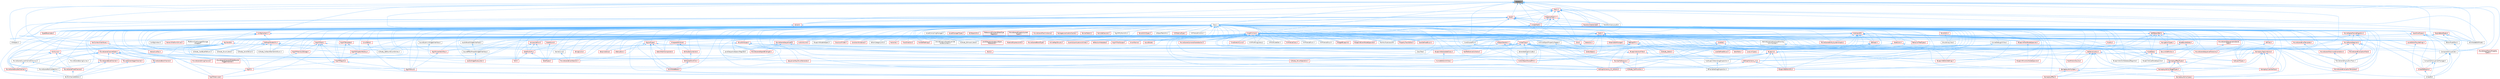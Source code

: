 digraph "Rotator.h"
{
 // INTERACTIVE_SVG=YES
 // LATEX_PDF_SIZE
  bgcolor="transparent";
  edge [fontname=Helvetica,fontsize=10,labelfontname=Helvetica,labelfontsize=10];
  node [fontname=Helvetica,fontsize=10,shape=box,height=0.2,width=0.4];
  Node1 [id="Node000001",label="Rotator.h",height=0.2,width=0.4,color="gray40", fillcolor="grey60", style="filled", fontcolor="black",tooltip=" "];
  Node1 -> Node2 [id="edge1_Node000001_Node000002",dir="back",color="steelblue1",style="solid",tooltip=" "];
  Node2 [id="Node000002",label="AIHelpers.h",height=0.2,width=0.4,color="grey40", fillcolor="white", style="filled",URL="$d1/d0d/AIHelpers_8h.html",tooltip=" "];
  Node1 -> Node3 [id="edge2_Node000001_Node000003",dir="back",color="steelblue1",style="solid",tooltip=" "];
  Node3 [id="Node000003",label="AnimNodeEditMode.h",height=0.2,width=0.4,color="grey40", fillcolor="white", style="filled",URL="$df/df6/AnimNodeEditMode_8h.html",tooltip=" "];
  Node1 -> Node4 [id="edge3_Node000001_Node000004",dir="back",color="steelblue1",style="solid",tooltip=" "];
  Node4 [id="Node000004",label="Class.h",height=0.2,width=0.4,color="grey40", fillcolor="white", style="filled",URL="$d4/d05/Class_8h.html",tooltip=" "];
  Node4 -> Node5 [id="edge4_Node000004_Node000005",dir="back",color="steelblue1",style="solid",tooltip=" "];
  Node5 [id="Node000005",label="ARFilter.h",height=0.2,width=0.4,color="red", fillcolor="#FFF0F0", style="filled",URL="$da/df2/ARFilter_8h.html",tooltip=" "];
  Node5 -> Node12 [id="edge5_Node000005_Node000012",dir="back",color="steelblue1",style="solid",tooltip=" "];
  Node12 [id="Node000012",label="NoExportTypes.h",height=0.2,width=0.4,color="red", fillcolor="#FFF0F0", style="filled",URL="$d3/d21/NoExportTypes_8h.html",tooltip=" "];
  Node4 -> Node118 [id="edge6_Node000004_Node000118",dir="back",color="steelblue1",style="solid",tooltip=" "];
  Node118 [id="Node000118",label="AnimNodeBase.h",height=0.2,width=0.4,color="red", fillcolor="#FFF0F0", style="filled",URL="$d9/dce/AnimNodeBase_8h.html",tooltip=" "];
  Node4 -> Node245 [id="edge7_Node000004_Node000245",dir="back",color="steelblue1",style="solid",tooltip=" "];
  Node245 [id="Node000245",label="ArchiveObjectPropertyMapper.h",height=0.2,width=0.4,color="grey40", fillcolor="white", style="filled",URL="$dc/d9a/ArchiveObjectPropertyMapper_8h.html",tooltip=" "];
  Node245 -> Node246 [id="edge8_Node000245_Node000246",dir="back",color="steelblue1",style="solid",tooltip=" "];
  Node246 [id="Node000246",label="CoreUObject.h",height=0.2,width=0.4,color="red", fillcolor="#FFF0F0", style="filled",URL="$d0/ded/CoreUObject_8h.html",tooltip=" "];
  Node4 -> Node252 [id="edge9_Node000004_Node000252",dir="back",color="steelblue1",style="solid",tooltip=" "];
  Node252 [id="Node000252",label="AssetBundleData.h",height=0.2,width=0.4,color="red", fillcolor="#FFF0F0", style="filled",URL="$df/d47/AssetBundleData_8h.html",tooltip=" "];
  Node252 -> Node253 [id="edge10_Node000252_Node000253",dir="back",color="steelblue1",style="solid",tooltip=" "];
  Node253 [id="Node000253",label="AssetData.h",height=0.2,width=0.4,color="red", fillcolor="#FFF0F0", style="filled",URL="$d9/d19/AssetData_8h.html",tooltip=" "];
  Node253 -> Node311 [id="edge11_Node000253_Node000311",dir="back",color="steelblue1",style="solid",tooltip=" "];
  Node311 [id="Node000311",label="AudioWidgetSubsystem.h",height=0.2,width=0.4,color="red", fillcolor="#FFF0F0", style="filled",URL="$de/d1b/AudioWidgetSubsystem_8h.html",tooltip=" "];
  Node253 -> Node313 [id="edge12_Node000253_Node000313",dir="back",color="steelblue1",style="solid",tooltip=" "];
  Node313 [id="Node000313",label="BlueprintActionDatabaseRegistrar.h",height=0.2,width=0.4,color="grey40", fillcolor="white", style="filled",URL="$d5/d5d/BlueprintActionDatabaseRegistrar_8h.html",tooltip=" "];
  Node253 -> Node314 [id="edge13_Node000253_Node000314",dir="back",color="steelblue1",style="solid",tooltip=" "];
  Node314 [id="Node000314",label="BlueprintAssetNodeSpawner.h",height=0.2,width=0.4,color="grey40", fillcolor="white", style="filled",URL="$d2/d56/BlueprintAssetNodeSpawner_8h.html",tooltip=" "];
  Node253 -> Node472 [id="edge14_Node000253_Node000472",dir="back",color="steelblue1",style="solid",tooltip=" "];
  Node472 [id="Node000472",label="EdGraphSchema_K2.h",height=0.2,width=0.4,color="red", fillcolor="#FFF0F0", style="filled",URL="$d0/dcf/EdGraphSchema__K2_8h.html",tooltip=" "];
  Node472 -> Node475 [id="edge15_Node000472_Node000475",dir="back",color="steelblue1",style="solid",tooltip=" "];
  Node475 [id="Node000475",label="BlueprintEditorUtils.h",height=0.2,width=0.4,color="red", fillcolor="#FFF0F0", style="filled",URL="$d7/d3d/BlueprintEditorUtils_8h.html",tooltip=" "];
  Node472 -> Node479 [id="edge16_Node000472_Node000479",dir="back",color="steelblue1",style="solid",tooltip=" "];
  Node479 [id="Node000479",label="EdGraphSchema_K2_Actions.h",height=0.2,width=0.4,color="red", fillcolor="#FFF0F0", style="filled",URL="$d8/d9c/EdGraphSchema__K2__Actions_8h.html",tooltip=" "];
  Node253 -> Node12 [id="edge17_Node000253_Node000012",dir="back",color="steelblue1",style="solid",tooltip=" "];
  Node252 -> Node12 [id="edge18_Node000252_Node000012",dir="back",color="steelblue1",style="solid",tooltip=" "];
  Node4 -> Node950 [id="edge19_Node000004_Node000950",dir="back",color="steelblue1",style="solid",tooltip=" "];
  Node950 [id="Node000950",label="AssetCompilingManager.h",height=0.2,width=0.4,color="grey40", fillcolor="white", style="filled",URL="$d2/d23/AssetCompilingManager_8h.html",tooltip=" "];
  Node4 -> Node253 [id="edge20_Node000004_Node000253",dir="back",color="steelblue1",style="solid",tooltip=" "];
  Node4 -> Node951 [id="edge21_Node000004_Node000951",dir="back",color="steelblue1",style="solid",tooltip=" "];
  Node951 [id="Node000951",label="AssetManagerTypes.h",height=0.2,width=0.4,color="red", fillcolor="#FFF0F0", style="filled",URL="$d6/d98/AssetManagerTypes_8h.html",tooltip=" "];
  Node4 -> Node953 [id="edge22_Node000004_Node000953",dir="back",color="steelblue1",style="solid",tooltip=" "];
  Node953 [id="Node000953",label="Attenuation.h",height=0.2,width=0.4,color="red", fillcolor="#FFF0F0", style="filled",URL="$d3/d18/Attenuation_8h.html",tooltip=" "];
  Node4 -> Node983 [id="edge23_Node000004_Node000983",dir="back",color="steelblue1",style="solid",tooltip=" "];
  Node983 [id="Node000983",label="AttributesContainer.h",height=0.2,width=0.4,color="red", fillcolor="#FFF0F0", style="filled",URL="$d7/db7/AttributesContainer_8h.html",tooltip=" "];
  Node983 -> Node984 [id="edge24_Node000983_Node000984",dir="back",color="steelblue1",style="solid",tooltip=" "];
  Node984 [id="Node000984",label="AttributesRuntime.h",height=0.2,width=0.4,color="red", fillcolor="#FFF0F0", style="filled",URL="$dc/dc1/AttributesRuntime_8h.html",tooltip=" "];
  Node984 -> Node118 [id="edge25_Node000984_Node000118",dir="back",color="steelblue1",style="solid",tooltip=" "];
  Node4 -> Node984 [id="edge26_Node000004_Node000984",dir="back",color="steelblue1",style="solid",tooltip=" "];
  Node4 -> Node1020 [id="edge27_Node000004_Node001020",dir="back",color="steelblue1",style="solid",tooltip=" "];
  Node1020 [id="Node001020",label="AudioPanelWidgetInterface.h",height=0.2,width=0.4,color="grey40", fillcolor="white", style="filled",URL="$da/d52/AudioPanelWidgetInterface_8h.html",tooltip=" "];
  Node1020 -> Node1021 [id="edge28_Node001020_Node001021",dir="back",color="steelblue1",style="solid",tooltip=" "];
  Node1021 [id="Node001021",label="SoundEffectPresetWidgetInterface.h",height=0.2,width=0.4,color="grey40", fillcolor="white", style="filled",URL="$dc/d31/SoundEffectPresetWidgetInterface_8h.html",tooltip=" "];
  Node1021 -> Node311 [id="edge29_Node001021_Node000311",dir="back",color="steelblue1",style="solid",tooltip=" "];
  Node4 -> Node1022 [id="edge30_Node000004_Node001022",dir="back",color="steelblue1",style="solid",tooltip=" "];
  Node1022 [id="Node001022",label="AudioVolume.h",height=0.2,width=0.4,color="red", fillcolor="#FFF0F0", style="filled",URL="$dd/dbb/AudioVolume_8h.html",tooltip=" "];
  Node4 -> Node311 [id="edge31_Node000004_Node000311",dir="back",color="steelblue1",style="solid",tooltip=" "];
  Node4 -> Node325 [id="edge32_Node000004_Node000325",dir="back",color="steelblue1",style="solid",tooltip=" "];
  Node325 [id="Node000325",label="BPVariableDragDropAction.h",height=0.2,width=0.4,color="grey40", fillcolor="white", style="filled",URL="$dd/d23/BPVariableDragDropAction_8h.html",tooltip=" "];
  Node4 -> Node1045 [id="edge33_Node000004_Node001045",dir="back",color="steelblue1",style="solid",tooltip=" "];
  Node1045 [id="Node001045",label="BehaviorTreeTypes.h",height=0.2,width=0.4,color="red", fillcolor="#FFF0F0", style="filled",URL="$db/d7c/BehaviorTreeTypes_8h.html",tooltip=" "];
  Node4 -> Node1112 [id="edge34_Node000004_Node001112",dir="back",color="steelblue1",style="solid",tooltip=" "];
  Node1112 [id="Node001112",label="Blueprint.h",height=0.2,width=0.4,color="red", fillcolor="#FFF0F0", style="filled",URL="$d8/d4d/Blueprint_8h.html",tooltip=" "];
  Node1112 -> Node325 [id="edge35_Node001112_Node000325",dir="back",color="steelblue1",style="solid",tooltip=" "];
  Node1112 -> Node658 [id="edge36_Node001112_Node000658",dir="back",color="steelblue1",style="solid",tooltip=" "];
  Node658 [id="Node000658",label="BlueprintEditorSettings.h",height=0.2,width=0.4,color="red", fillcolor="#FFF0F0", style="filled",URL="$d4/dbc/BlueprintEditorSettings_8h.html",tooltip=" "];
  Node1112 -> Node475 [id="edge37_Node001112_Node000475",dir="back",color="steelblue1",style="solid",tooltip=" "];
  Node1112 -> Node479 [id="edge38_Node001112_Node000479",dir="back",color="steelblue1",style="solid",tooltip=" "];
  Node1112 -> Node1191 [id="edge39_Node001112_Node001191",dir="back",color="steelblue1",style="solid",tooltip=" "];
  Node1191 [id="Node001191",label="KismetEditorUtilities.h",height=0.2,width=0.4,color="red", fillcolor="#FFF0F0", style="filled",URL="$d4/d72/KismetEditorUtilities_8h.html",tooltip=" "];
  Node1112 -> Node1195 [id="edge40_Node001112_Node001195",dir="back",color="steelblue1",style="solid",tooltip=" "];
  Node1195 [id="Node001195",label="MemberReference.h",height=0.2,width=0.4,color="red", fillcolor="#FFF0F0", style="filled",URL="$dc/d3d/MemberReference_8h.html",tooltip=" "];
  Node1195 -> Node359 [id="edge41_Node001195_Node000359",dir="back",color="steelblue1",style="solid",tooltip=" "];
  Node359 [id="Node000359",label="K2Node_CallFunction.h",height=0.2,width=0.4,color="red", fillcolor="#FFF0F0", style="filled",URL="$d5/d5f/K2Node__CallFunction_8h.html",tooltip=" "];
  Node1112 -> Node329 [id="edge42_Node001112_Node000329",dir="back",color="steelblue1",style="solid",tooltip=" "];
  Node329 [id="Node000329",label="MyBlueprintItemDragDropAction.h",height=0.2,width=0.4,color="grey40", fillcolor="white", style="filled",URL="$da/d11/MyBlueprintItemDragDropAction_8h.html",tooltip=" "];
  Node329 -> Node325 [id="edge43_Node000329_Node000325",dir="back",color="steelblue1",style="solid",tooltip=" "];
  Node4 -> Node313 [id="edge44_Node000004_Node000313",dir="back",color="steelblue1",style="solid",tooltip=" "];
  Node4 -> Node1218 [id="edge45_Node000004_Node001218",dir="back",color="steelblue1",style="solid",tooltip=" "];
  Node1218 [id="Node001218",label="BlueprintActionFilter.h",height=0.2,width=0.4,color="red", fillcolor="#FFF0F0", style="filled",URL="$d5/d2a/BlueprintActionFilter_8h.html",tooltip=" "];
  Node1218 -> Node1137 [id="edge46_Node001218_Node001137",dir="back",color="steelblue1",style="solid",tooltip=" "];
  Node1137 [id="Node001137",label="BlueprintFunctionNodeSpawner.h",height=0.2,width=0.4,color="red", fillcolor="#FFF0F0", style="filled",URL="$d0/d59/BlueprintFunctionNodeSpawner_8h.html",tooltip=" "];
  Node1218 -> Node359 [id="edge47_Node001218_Node000359",dir="back",color="steelblue1",style="solid",tooltip=" "];
  Node1218 -> Node1182 [id="edge48_Node001218_Node001182",dir="back",color="steelblue1",style="solid",tooltip=" "];
  Node1182 [id="Node001182",label="K2Node_StructOperation.h",height=0.2,width=0.4,color="red", fillcolor="#FFF0F0", style="filled",URL="$d1/d1c/K2Node__StructOperation_8h.html",tooltip=" "];
  Node4 -> Node314 [id="edge49_Node000004_Node000314",dir="back",color="steelblue1",style="solid",tooltip=" "];
  Node4 -> Node658 [id="edge50_Node000004_Node000658",dir="back",color="steelblue1",style="solid",tooltip=" "];
  Node4 -> Node475 [id="edge51_Node000004_Node000475",dir="back",color="steelblue1",style="solid",tooltip=" "];
  Node4 -> Node392 [id="edge52_Node000004_Node000392",dir="back",color="steelblue1",style="solid",tooltip=" "];
  Node392 [id="Node000392",label="BlueprintEventNodeSpawner.h",height=0.2,width=0.4,color="red", fillcolor="#FFF0F0", style="filled",URL="$d4/dd3/BlueprintEventNodeSpawner_8h.html",tooltip=" "];
  Node4 -> Node1136 [id="edge53_Node000004_Node001136",dir="back",color="steelblue1",style="solid",tooltip=" "];
  Node1136 [id="Node001136",label="BlueprintFieldNodeSpawner.h",height=0.2,width=0.4,color="red", fillcolor="#FFF0F0", style="filled",URL="$da/d70/BlueprintFieldNodeSpawner_8h.html",tooltip=" "];
  Node1136 -> Node1137 [id="edge54_Node001136_Node001137",dir="back",color="steelblue1",style="solid",tooltip=" "];
  Node4 -> Node1137 [id="edge55_Node000004_Node001137",dir="back",color="steelblue1",style="solid",tooltip=" "];
  Node4 -> Node1223 [id="edge56_Node000004_Node001223",dir="back",color="steelblue1",style="solid",tooltip=" "];
  Node1223 [id="Node001223",label="BlueprintGeneratedClass.h",height=0.2,width=0.4,color="red", fillcolor="#FFF0F0", style="filled",URL="$d6/d77/BlueprintGeneratedClass_8h.html",tooltip=" "];
  Node1223 -> Node1191 [id="edge57_Node001223_Node001191",dir="back",color="steelblue1",style="solid",tooltip=" "];
  Node4 -> Node1226 [id="edge58_Node000004_Node001226",dir="back",color="steelblue1",style="solid",tooltip=" "];
  Node1226 [id="Node001226",label="BlueprintNodeHelpers.h",height=0.2,width=0.4,color="grey40", fillcolor="white", style="filled",URL="$df/d9b/BlueprintNodeHelpers_8h.html",tooltip=" "];
  Node4 -> Node1227 [id="edge59_Node000004_Node001227",dir="back",color="steelblue1",style="solid",tooltip=" "];
  Node1227 [id="Node001227",label="BodyInstance.h",height=0.2,width=0.4,color="red", fillcolor="#FFF0F0", style="filled",URL="$d3/d42/BodyInstance_8h.html",tooltip=" "];
  Node4 -> Node1199 [id="edge60_Node000004_Node001199",dir="back",color="steelblue1",style="solid",tooltip=" "];
  Node1199 [id="Node001199",label="BuiltInChannelEditors.h",height=0.2,width=0.4,color="grey40", fillcolor="white", style="filled",URL="$df/daf/BuiltInChannelEditors_8h.html",tooltip=" "];
  Node4 -> Node1518 [id="edge61_Node000004_Node001518",dir="back",color="steelblue1",style="solid",tooltip=" "];
  Node1518 [id="Node001518",label="Casts.h",height=0.2,width=0.4,color="red", fillcolor="#FFF0F0", style="filled",URL="$d4/d55/Casts_8h.html",tooltip=" "];
  Node1518 -> Node246 [id="edge62_Node001518_Node000246",dir="back",color="steelblue1",style="solid",tooltip=" "];
  Node1518 -> Node1526 [id="edge63_Node001518_Node001526",dir="back",color="steelblue1",style="solid",tooltip=" "];
  Node1526 [id="Node001526",label="CoreUObjectSharedPCH.h",height=0.2,width=0.4,color="red", fillcolor="#FFF0F0", style="filled",URL="$de/d2f/CoreUObjectSharedPCH_8h.html",tooltip=" "];
  Node1518 -> Node1528 [id="edge64_Node001518_Node001528",dir="back",color="steelblue1",style="solid",tooltip=" "];
  Node1528 [id="Node001528",label="EdGraph.h",height=0.2,width=0.4,color="red", fillcolor="#FFF0F0", style="filled",URL="$dd/dae/EdGraph_8h.html",tooltip=" "];
  Node1528 -> Node475 [id="edge65_Node001528_Node000475",dir="back",color="steelblue1",style="solid",tooltip=" "];
  Node1528 -> Node472 [id="edge66_Node001528_Node000472",dir="back",color="steelblue1",style="solid",tooltip=" "];
  Node1528 -> Node479 [id="edge67_Node001528_Node000479",dir="back",color="steelblue1",style="solid",tooltip=" "];
  Node1518 -> Node1544 [id="edge68_Node001518_Node001544",dir="back",color="steelblue1",style="solid",tooltip=" "];
  Node1544 [id="Node001544",label="EdGraphPin.h",height=0.2,width=0.4,color="red", fillcolor="#FFF0F0", style="filled",URL="$da/d52/EdGraphPin_8h.html",tooltip=" "];
  Node1544 -> Node1112 [id="edge69_Node001544_Node001112",dir="back",color="steelblue1",style="solid",tooltip=" "];
  Node1544 -> Node1223 [id="edge70_Node001544_Node001223",dir="back",color="steelblue1",style="solid",tooltip=" "];
  Node1544 -> Node472 [id="edge71_Node001544_Node000472",dir="back",color="steelblue1",style="solid",tooltip=" "];
  Node1544 -> Node479 [id="edge72_Node001544_Node000479",dir="back",color="steelblue1",style="solid",tooltip=" "];
  Node1544 -> Node1178 [id="edge73_Node001544_Node001178",dir="back",color="steelblue1",style="solid",tooltip=" "];
  Node1178 [id="Node001178",label="K2Node_Select.h",height=0.2,width=0.4,color="red", fillcolor="#FFF0F0", style="filled",URL="$d2/de5/K2Node__Select_8h.html",tooltip=" "];
  Node1544 -> Node413 [id="edge74_Node001544_Node000413",dir="back",color="steelblue1",style="solid",tooltip=" "];
  Node413 [id="Node000413",label="K2Node_SwitchEnum.h",height=0.2,width=0.4,color="grey40", fillcolor="white", style="filled",URL="$d1/df5/K2Node__SwitchEnum_8h.html",tooltip=" "];
  Node1518 -> Node479 [id="edge75_Node001518_Node000479",dir="back",color="steelblue1",style="solid",tooltip=" "];
  Node1518 -> Node3441 [id="edge76_Node001518_Node003441",dir="back",color="steelblue1",style="solid",tooltip=" "];
  Node3441 [id="Node003441",label="LiveLinkTypes.h",height=0.2,width=0.4,color="red", fillcolor="#FFF0F0", style="filled",URL="$d2/d4c/LiveLinkTypes_8h.html",tooltip=" "];
  Node1518 -> Node3481 [id="edge77_Node001518_Node003481",dir="back",color="steelblue1",style="solid",tooltip=" "];
  Node3481 [id="Node003481",label="MovieSceneEntitySystemGraphs.h",height=0.2,width=0.4,color="red", fillcolor="#FFF0F0", style="filled",URL="$dd/ded/MovieSceneEntitySystemGraphs_8h.html",tooltip=" "];
  Node1518 -> Node2842 [id="edge78_Node001518_Node002842",dir="back",color="steelblue1",style="solid",tooltip=" "];
  Node2842 [id="Node002842",label="RigVMMemoryStorage.h",height=0.2,width=0.4,color="red", fillcolor="#FFF0F0", style="filled",URL="$d1/dd5/RigVMMemoryStorage_8h.html",tooltip=" "];
  Node2842 -> Node530 [id="edge79_Node002842_Node000530",dir="back",color="steelblue1",style="solid",tooltip=" "];
  Node530 [id="Node000530",label="RigVM.h",height=0.2,width=0.4,color="red", fillcolor="#FFF0F0", style="filled",URL="$d0/d5e/RigVM_8h.html",tooltip=" "];
  Node530 -> Node580 [id="edge80_Node000530_Node000580",dir="back",color="steelblue1",style="solid",tooltip=" "];
  Node580 [id="Node000580",label="RigVMNativized.h",height=0.2,width=0.4,color="red", fillcolor="#FFF0F0", style="filled",URL="$df/d99/RigVMNativized_8h.html",tooltip=" "];
  Node1518 -> Node3484 [id="edge81_Node001518_Node003484",dir="back",color="steelblue1",style="solid",tooltip=" "];
  Node3484 [id="Node003484",label="RigVMUserWorkflow.h",height=0.2,width=0.4,color="red", fillcolor="#FFF0F0", style="filled",URL="$dd/dd0/RigVMUserWorkflow_8h.html",tooltip=" "];
  Node3484 -> Node604 [id="edge82_Node003484_Node000604",dir="back",color="steelblue1",style="solid",tooltip=" "];
  Node604 [id="Node000604",label="RigVMStruct.h",height=0.2,width=0.4,color="red", fillcolor="#FFF0F0", style="filled",URL="$de/dfb/RigVMStruct_8h.html",tooltip=" "];
  Node1518 -> Node2393 [id="edge83_Node001518_Node002393",dir="back",color="steelblue1",style="solid",tooltip=" "];
  Node2393 [id="Node002393",label="Selection.h",height=0.2,width=0.4,color="red", fillcolor="#FFF0F0", style="filled",URL="$d9/d60/Editor_2UnrealEd_2Public_2Selection_8h.html",tooltip=" "];
  Node1518 -> Node3278 [id="edge84_Node001518_Node003278",dir="back",color="steelblue1",style="solid",tooltip=" "];
  Node3278 [id="Node003278",label="SequencerKeyStructGenerator.h",height=0.2,width=0.4,color="red", fillcolor="#FFF0F0", style="filled",URL="$d1/df1/SequencerKeyStructGenerator_8h.html",tooltip=" "];
  Node1518 -> Node3605 [id="edge85_Node001518_Node003605",dir="back",color="steelblue1",style="solid",tooltip=" "];
  Node3605 [id="Node003605",label="StreamableManager.h",height=0.2,width=0.4,color="red", fillcolor="#FFF0F0", style="filled",URL="$d2/dd8/StreamableManager_8h.html",tooltip=" "];
  Node1518 -> Node3610 [id="edge86_Node001518_Node003610",dir="back",color="steelblue1",style="solid",tooltip=" "];
  Node3610 [id="Node003610",label="StructOnScope.h",height=0.2,width=0.4,color="red", fillcolor="#FFF0F0", style="filled",URL="$df/dbd/StructOnScope_8h.html",tooltip=" "];
  Node3610 -> Node984 [id="edge87_Node003610_Node000984",dir="back",color="steelblue1",style="solid",tooltip=" "];
  Node3610 -> Node246 [id="edge88_Node003610_Node000246",dir="back",color="steelblue1",style="solid",tooltip=" "];
  Node3610 -> Node1526 [id="edge89_Node003610_Node001526",dir="back",color="steelblue1",style="solid",tooltip=" "];
  Node3610 -> Node3441 [id="edge90_Node003610_Node003441",dir="back",color="steelblue1",style="solid",tooltip=" "];
  Node3610 -> Node2169 [id="edge91_Node003610_Node002169",dir="back",color="steelblue1",style="solid",tooltip=" "];
  Node2169 [id="Node002169",label="MovieSceneEventSection.h",height=0.2,width=0.4,color="red", fillcolor="#FFF0F0", style="filled",URL="$d6/dc4/MovieSceneEventSection_8h.html",tooltip=" "];
  Node3610 -> Node1980 [id="edge92_Node003610_Node001980",dir="back",color="steelblue1",style="solid",tooltip=" "];
  Node1980 [id="Node001980",label="RigVMDispatchFactory.h",height=0.2,width=0.4,color="red", fillcolor="#FFF0F0", style="filled",URL="$de/d6b/RigVMDispatchFactory_8h.html",tooltip=" "];
  Node1980 -> Node1991 [id="edge93_Node001980_Node001991",dir="back",color="steelblue1",style="solid",tooltip=" "];
  Node1991 [id="Node001991",label="RigVMRegistry.h",height=0.2,width=0.4,color="red", fillcolor="#FFF0F0", style="filled",URL="$dc/d40/RigVMRegistry_8h.html",tooltip=" "];
  Node1991 -> Node530 [id="edge94_Node001991_Node000530",dir="back",color="steelblue1",style="solid",tooltip=" "];
  Node1991 -> Node604 [id="edge95_Node001991_Node000604",dir="back",color="steelblue1",style="solid",tooltip=" "];
  Node3610 -> Node3484 [id="edge96_Node003610_Node003484",dir="back",color="steelblue1",style="solid",tooltip=" "];
  Node3610 -> Node3278 [id="edge97_Node003610_Node003278",dir="back",color="steelblue1",style="solid",tooltip=" "];
  Node3610 -> Node3619 [id="edge98_Node003610_Node003619",dir="back",color="steelblue1",style="solid",tooltip=" "];
  Node3619 [id="Node003619",label="UserDefinedStruct.h",height=0.2,width=0.4,color="red", fillcolor="#FFF0F0", style="filled",URL="$d7/d51/CoreUObject_2Public_2StructUtils_2UserDefinedStruct_8h.html",tooltip=" "];
  Node1518 -> Node2594 [id="edge99_Node001518_Node002594",dir="back",color="steelblue1",style="solid",tooltip=" "];
  Node2594 [id="Node002594",label="UnrealType.h",height=0.2,width=0.4,color="red", fillcolor="#FFF0F0", style="filled",URL="$d6/d2f/UnrealType_8h.html",tooltip=" "];
  Node2594 -> Node325 [id="edge100_Node002594_Node000325",dir="back",color="steelblue1",style="solid",tooltip=" "];
  Node2594 -> Node1218 [id="edge101_Node002594_Node001218",dir="back",color="steelblue1",style="solid",tooltip=" "];
  Node2594 -> Node475 [id="edge102_Node002594_Node000475",dir="back",color="steelblue1",style="solid",tooltip=" "];
  Node2594 -> Node1223 [id="edge103_Node002594_Node001223",dir="back",color="steelblue1",style="solid",tooltip=" "];
  Node2594 -> Node1639 [id="edge104_Node002594_Node001639",dir="back",color="steelblue1",style="solid",tooltip=" "];
  Node1639 [id="Node001639",label="ComponentVisualizer.h",height=0.2,width=0.4,color="grey40", fillcolor="white", style="filled",URL="$d3/d9b/ComponentVisualizer_8h.html",tooltip=" "];
  Node1639 -> Node1640 [id="edge105_Node001639_Node001640",dir="back",color="steelblue1",style="solid",tooltip=" "];
  Node1640 [id="Node001640",label="ComponentVisualizerManager.h",height=0.2,width=0.4,color="grey40", fillcolor="white", style="filled",URL="$d5/d81/ComponentVisualizerManager_8h.html",tooltip=" "];
  Node1640 -> Node250 [id="edge106_Node001640_Node000250",dir="back",color="steelblue1",style="solid",tooltip=" "];
  Node250 [id="Node000250",label="UnrealEd.h",height=0.2,width=0.4,color="grey40", fillcolor="white", style="filled",URL="$d2/d5f/UnrealEd_8h.html",tooltip=" "];
  Node1640 -> Node771 [id="edge107_Node001640_Node000771",dir="back",color="steelblue1",style="solid",tooltip=" "];
  Node771 [id="Node000771",label="UnrealEdEngine.h",height=0.2,width=0.4,color="red", fillcolor="#FFF0F0", style="filled",URL="$d2/d51/UnrealEdEngine_8h.html",tooltip=" "];
  Node771 -> Node250 [id="edge108_Node000771_Node000250",dir="back",color="steelblue1",style="solid",tooltip=" "];
  Node1639 -> Node250 [id="edge109_Node001639_Node000250",dir="back",color="steelblue1",style="solid",tooltip=" "];
  Node1639 -> Node771 [id="edge110_Node001639_Node000771",dir="back",color="steelblue1",style="solid",tooltip=" "];
  Node2594 -> Node246 [id="edge111_Node002594_Node000246",dir="back",color="steelblue1",style="solid",tooltip=" "];
  Node2594 -> Node1526 [id="edge112_Node002594_Node001526",dir="back",color="steelblue1",style="solid",tooltip=" "];
  Node2594 -> Node2807 [id="edge113_Node002594_Node002807",dir="back",color="steelblue1",style="solid",tooltip=" "];
  Node2807 [id="Node002807",label="DataTable.h",height=0.2,width=0.4,color="red", fillcolor="#FFF0F0", style="filled",URL="$d3/dba/DataTable_8h.html",tooltip=" "];
  Node2594 -> Node479 [id="edge114_Node002594_Node000479",dir="back",color="steelblue1",style="solid",tooltip=" "];
  Node2594 -> Node2918 [id="edge115_Node002594_Node002918",dir="back",color="steelblue1",style="solid",tooltip=" "];
  Node2918 [id="Node002918",label="FastReferenceCollector.h",height=0.2,width=0.4,color="red", fillcolor="#FFF0F0", style="filled",URL="$dd/d44/FastReferenceCollector_8h.html",tooltip=" "];
  Node2594 -> Node2841 [id="edge116_Node002594_Node002841",dir="back",color="steelblue1",style="solid",tooltip=" "];
  Node2841 [id="Node002841",label="GeneratedCppIncludes.h",height=0.2,width=0.4,color="grey40", fillcolor="white", style="filled",URL="$d5/d24/GeneratedCppIncludes_8h.html",tooltip=" "];
  Node2841 -> Node1526 [id="edge117_Node002841_Node001526",dir="back",color="steelblue1",style="solid",tooltip=" "];
  Node2594 -> Node1182 [id="edge118_Node002594_Node001182",dir="back",color="steelblue1",style="solid",tooltip=" "];
  Node2594 -> Node1195 [id="edge119_Node002594_Node001195",dir="back",color="steelblue1",style="solid",tooltip=" "];
  Node2594 -> Node329 [id="edge120_Node002594_Node000329",dir="back",color="steelblue1",style="solid",tooltip=" "];
  Node2594 -> Node530 [id="edge121_Node002594_Node000530",dir="back",color="steelblue1",style="solid",tooltip=" "];
  Node2594 -> Node2842 [id="edge122_Node002594_Node002842",dir="back",color="steelblue1",style="solid",tooltip=" "];
  Node2594 -> Node3278 [id="edge123_Node002594_Node003278",dir="back",color="steelblue1",style="solid",tooltip=" "];
  Node4 -> Node3626 [id="edge124_Node000004_Node003626",dir="back",color="steelblue1",style="solid",tooltip=" "];
  Node3626 [id="Node003626",label="ClassIconFinder.h",height=0.2,width=0.4,color="red", fillcolor="#FFF0F0", style="filled",URL="$dc/d62/ClassIconFinder_8h.html",tooltip=" "];
  Node4 -> Node3627 [id="edge125_Node000004_Node003627",dir="back",color="steelblue1",style="solid",tooltip=" "];
  Node3627 [id="Node003627",label="ClassTree.h",height=0.2,width=0.4,color="grey40", fillcolor="white", style="filled",URL="$d4/d0e/ClassTree_8h.html",tooltip=" "];
  Node4 -> Node3628 [id="edge126_Node000004_Node003628",dir="back",color="steelblue1",style="solid",tooltip=" "];
  Node3628 [id="Node003628",label="CompositeFont.h",height=0.2,width=0.4,color="red", fillcolor="#FFF0F0", style="filled",URL="$df/d09/CompositeFont_8h.html",tooltip=" "];
  Node3628 -> Node3629 [id="edge127_Node003628_Node003629",dir="back",color="steelblue1",style="solid",tooltip=" "];
  Node3629 [id="Node003629",label="Font.h",height=0.2,width=0.4,color="red", fillcolor="#FFF0F0", style="filled",URL="$d8/dd1/Font_8h.html",tooltip=" "];
  Node3628 -> Node3632 [id="edge128_Node003628_Node003632",dir="back",color="steelblue1",style="solid",tooltip=" "];
  Node3632 [id="Node003632",label="SlateFontInfo.h",height=0.2,width=0.4,color="red", fillcolor="#FFF0F0", style="filled",URL="$dc/dfb/SlateFontInfo_8h.html",tooltip=" "];
  Node3632 -> Node3629 [id="edge129_Node003632_Node003629",dir="back",color="steelblue1",style="solid",tooltip=" "];
  Node3632 -> Node4103 [id="edge130_Node003632_Node004103",dir="back",color="steelblue1",style="solid",tooltip=" "];
  Node4103 [id="Node004103",label="SlateTypes.h",height=0.2,width=0.4,color="red", fillcolor="#FFF0F0", style="filled",URL="$d2/d6f/SlateTypes_8h.html",tooltip=" "];
  Node3628 -> Node4103 [id="edge131_Node003628_Node004103",dir="back",color="steelblue1",style="solid",tooltip=" "];
  Node4 -> Node4147 [id="edge132_Node000004_Node004147",dir="back",color="steelblue1",style="solid",tooltip=" "];
  Node4147 [id="Node004147",label="ConstraintInstance.h",height=0.2,width=0.4,color="red", fillcolor="#FFF0F0", style="filled",URL="$d9/db0/ConstraintInstance_8h.html",tooltip=" "];
  Node4 -> Node4150 [id="edge133_Node000004_Node004150",dir="back",color="steelblue1",style="solid",tooltip=" "];
  Node4150 [id="Node004150",label="CoreNet.h",height=0.2,width=0.4,color="red", fillcolor="#FFF0F0", style="filled",URL="$da/d1a/CoreNet_8h.html",tooltip=" "];
  Node4150 -> Node246 [id="edge134_Node004150_Node000246",dir="back",color="steelblue1",style="solid",tooltip=" "];
  Node4150 -> Node1526 [id="edge135_Node004150_Node001526",dir="back",color="steelblue1",style="solid",tooltip=" "];
  Node4150 -> Node4159 [id="edge136_Node004150_Node004159",dir="back",color="steelblue1",style="solid",tooltip=" "];
  Node4159 [id="Node004159",label="NetSerialization.h",height=0.2,width=0.4,color="red", fillcolor="#FFF0F0", style="filled",URL="$d6/dc9/NetSerialization_8h.html",tooltip=" "];
  Node4159 -> Node1804 [id="edge137_Node004159_Node001804",dir="back",color="steelblue1",style="solid",tooltip=" "];
  Node1804 [id="Node001804",label="GameplayAbilitySpec.h",height=0.2,width=0.4,color="red", fillcolor="#FFF0F0", style="filled",URL="$dd/daf/GameplayAbilitySpec_8h.html",tooltip=" "];
  Node1804 -> Node1791 [id="edge138_Node001804_Node001791",dir="back",color="steelblue1",style="solid",tooltip=" "];
  Node1791 [id="Node001791",label="GameplayAbilityTypes.h",height=0.2,width=0.4,color="red", fillcolor="#FFF0F0", style="filled",URL="$d1/dd9/GameplayAbilityTypes_8h.html",tooltip=" "];
  Node1804 -> Node1806 [id="edge139_Node001804_Node001806",dir="back",color="steelblue1",style="solid",tooltip=" "];
  Node1806 [id="Node001806",label="GameplayEffect.h",height=0.2,width=0.4,color="red", fillcolor="#FFF0F0", style="filled",URL="$d4/d15/GameplayEffect_8h.html",tooltip=" "];
  Node4159 -> Node1790 [id="edge140_Node004159_Node001790",dir="back",color="steelblue1",style="solid",tooltip=" "];
  Node1790 [id="Node001790",label="GameplayAbilityTargetTypes.h",height=0.2,width=0.4,color="red", fillcolor="#FFF0F0", style="filled",URL="$d8/dd1/GameplayAbilityTargetTypes_8h.html",tooltip=" "];
  Node1790 -> Node1791 [id="edge141_Node001790_Node001791",dir="back",color="steelblue1",style="solid",tooltip=" "];
  Node4159 -> Node1818 [id="edge142_Node004159_Node001818",dir="back",color="steelblue1",style="solid",tooltip=" "];
  Node1818 [id="Node001818",label="GameplayCueInterface.h",height=0.2,width=0.4,color="red", fillcolor="#FFF0F0", style="filled",URL="$d3/d31/GameplayCueInterface_8h.html",tooltip=" "];
  Node4159 -> Node1806 [id="edge143_Node004159_Node001806",dir="back",color="steelblue1",style="solid",tooltip=" "];
  Node4159 -> Node1802 [id="edge144_Node004159_Node001802",dir="back",color="steelblue1",style="solid",tooltip=" "];
  Node1802 [id="Node001802",label="GameplayEffectTypes.h",height=0.2,width=0.4,color="red", fillcolor="#FFF0F0", style="filled",URL="$d7/d59/GameplayEffectTypes_8h.html",tooltip=" "];
  Node1802 -> Node1804 [id="edge145_Node001802_Node001804",dir="back",color="steelblue1",style="solid",tooltip=" "];
  Node1802 -> Node1790 [id="edge146_Node001802_Node001790",dir="back",color="steelblue1",style="solid",tooltip=" "];
  Node1802 -> Node1791 [id="edge147_Node001802_Node001791",dir="back",color="steelblue1",style="solid",tooltip=" "];
  Node1802 -> Node1818 [id="edge148_Node001802_Node001818",dir="back",color="steelblue1",style="solid",tooltip=" "];
  Node1802 -> Node1806 [id="edge149_Node001802_Node001806",dir="back",color="steelblue1",style="solid",tooltip=" "];
  Node4159 -> Node2433 [id="edge150_Node004159_Node002433",dir="back",color="steelblue1",style="solid",tooltip=" "];
  Node2433 [id="Node002433",label="RootMotionSource.h",height=0.2,width=0.4,color="red", fillcolor="#FFF0F0", style="filled",URL="$d2/dd0/RootMotionSource_8h.html",tooltip=" "];
  Node4 -> Node246 [id="edge151_Node000004_Node000246",dir="back",color="steelblue1",style="solid",tooltip=" "];
  Node4 -> Node1526 [id="edge152_Node000004_Node001526",dir="back",color="steelblue1",style="solid",tooltip=" "];
  Node4 -> Node4168 [id="edge153_Node000004_Node004168",dir="back",color="steelblue1",style="solid",tooltip=" "];
  Node4168 [id="Node004168",label="CurveTable.h",height=0.2,width=0.4,color="red", fillcolor="#FFF0F0", style="filled",URL="$db/def/CurveTable_8h.html",tooltip=" "];
  Node4168 -> Node1806 [id="edge154_Node004168_Node001806",dir="back",color="steelblue1",style="solid",tooltip=" "];
  Node4 -> Node2807 [id="edge155_Node000004_Node002807",dir="back",color="steelblue1",style="solid",tooltip=" "];
  Node4 -> Node1528 [id="edge156_Node000004_Node001528",dir="back",color="steelblue1",style="solid",tooltip=" "];
  Node4 -> Node1544 [id="edge157_Node000004_Node001544",dir="back",color="steelblue1",style="solid",tooltip=" "];
  Node4 -> Node472 [id="edge158_Node000004_Node000472",dir="back",color="steelblue1",style="solid",tooltip=" "];
  Node4 -> Node479 [id="edge159_Node000004_Node000479",dir="back",color="steelblue1",style="solid",tooltip=" "];
  Node4 -> Node4173 [id="edge160_Node000004_Node004173",dir="back",color="steelblue1",style="solid",tooltip=" "];
  Node4173 [id="Node004173",label="EditorCategoryUtils.h",height=0.2,width=0.4,color="grey40", fillcolor="white", style="filled",URL="$d9/d6e/EditorCategoryUtils_8h.html",tooltip=" "];
  Node4 -> Node4174 [id="edge161_Node000004_Node004174",dir="back",color="steelblue1",style="solid",tooltip=" "];
  Node4174 [id="Node004174",label="EngineBaseTypes.h",height=0.2,width=0.4,color="red", fillcolor="#FFF0F0", style="filled",URL="$d6/d1a/EngineBaseTypes_8h.html",tooltip=" "];
  Node4174 -> Node3 [id="edge162_Node004174_Node000003",dir="back",color="steelblue1",style="solid",tooltip=" "];
  Node4174 -> Node1639 [id="edge163_Node004174_Node001639",dir="back",color="steelblue1",style="solid",tooltip=" "];
  Node4174 -> Node4186 [id="edge164_Node004174_Node004186",dir="back",color="steelblue1",style="solid",tooltip=" "];
  Node4186 [id="Node004186",label="EditorModeTools.h",height=0.2,width=0.4,color="grey40", fillcolor="white", style="filled",URL="$d3/d8a/EditorModeTools_8h.html",tooltip=" "];
  Node4186 -> Node250 [id="edge165_Node004186_Node000250",dir="back",color="steelblue1",style="solid",tooltip=" "];
  Node4174 -> Node2052 [id="edge166_Node004174_Node002052",dir="back",color="steelblue1",style="solid",tooltip=" "];
  Node2052 [id="Node002052",label="World.h",height=0.2,width=0.4,color="red", fillcolor="#FFF0F0", style="filled",URL="$dd/d5b/World_8h.html",tooltip=" "];
  Node4 -> Node4250 [id="edge167_Node000004_Node004250",dir="back",color="steelblue1",style="solid",tooltip=" "];
  Node4250 [id="Node004250",label="EngineTypes.h",height=0.2,width=0.4,color="red", fillcolor="#FFF0F0", style="filled",URL="$df/dcf/EngineTypes_8h.html",tooltip=" "];
  Node4250 -> Node118 [id="edge168_Node004250_Node000118",dir="back",color="steelblue1",style="solid",tooltip=" "];
  Node4250 -> Node953 [id="edge169_Node004250_Node000953",dir="back",color="steelblue1",style="solid",tooltip=" "];
  Node4250 -> Node1112 [id="edge170_Node004250_Node001112",dir="back",color="steelblue1",style="solid",tooltip=" "];
  Node4250 -> Node1227 [id="edge171_Node004250_Node001227",dir="back",color="steelblue1",style="solid",tooltip=" "];
  Node4250 -> Node1790 [id="edge172_Node004250_Node001790",dir="back",color="steelblue1",style="solid",tooltip=" "];
  Node4250 -> Node1806 [id="edge173_Node004250_Node001806",dir="back",color="steelblue1",style="solid",tooltip=" "];
  Node4250 -> Node1416 [id="edge174_Node004250_Node001416",dir="back",color="steelblue1",style="solid",tooltip=" "];
  Node1416 [id="Node001416",label="StaticMeshComponent.h",height=0.2,width=0.4,color="red", fillcolor="#FFF0F0", style="filled",URL="$da/daf/StaticMeshComponent_8h.html",tooltip=" "];
  Node4250 -> Node2052 [id="edge175_Node004250_Node002052",dir="back",color="steelblue1",style="solid",tooltip=" "];
  Node4 -> Node4409 [id="edge176_Node000004_Node004409",dir="back",color="steelblue1",style="solid",tooltip=" "];
  Node4409 [id="Node004409",label="Events.h",height=0.2,width=0.4,color="red", fillcolor="#FFF0F0", style="filled",URL="$d0/dbb/Events_8h.html",tooltip=" "];
  Node4 -> Node4442 [id="edge177_Node000004_Node004442",dir="back",color="steelblue1",style="solid",tooltip=" "];
  Node4442 [id="Node004442",label="Factories.h",height=0.2,width=0.4,color="red", fillcolor="#FFF0F0", style="filled",URL="$d2/d18/Factories_8h.html",tooltip=" "];
  Node4 -> Node2918 [id="edge178_Node000004_Node002918",dir="back",color="steelblue1",style="solid",tooltip=" "];
  Node4 -> Node4443 [id="edge179_Node000004_Node004443",dir="back",color="steelblue1",style="solid",tooltip=" "];
  Node4443 [id="Node004443",label="FlowDirection.h",height=0.2,width=0.4,color="red", fillcolor="#FFF0F0", style="filled",URL="$da/d12/FlowDirection_8h.html",tooltip=" "];
  Node4 -> Node3629 [id="edge180_Node000004_Node003629",dir="back",color="steelblue1",style="solid",tooltip=" "];
  Node4 -> Node4444 [id="edge181_Node000004_Node004444",dir="back",color="steelblue1",style="solid",tooltip=" "];
  Node4444 [id="Node004444",label="FontSdfSettings.h",height=0.2,width=0.4,color="red", fillcolor="#FFF0F0", style="filled",URL="$d1/dbc/FontSdfSettings_8h.html",tooltip=" "];
  Node4 -> Node4446 [id="edge182_Node000004_Node004446",dir="back",color="steelblue1",style="solid",tooltip=" "];
  Node4446 [id="Node004446",label="GCObjectInfo.h",height=0.2,width=0.4,color="red", fillcolor="#FFF0F0", style="filled",URL="$d3/d0f/GCObjectInfo_8h.html",tooltip=" "];
  Node4 -> Node1804 [id="edge183_Node000004_Node001804",dir="back",color="steelblue1",style="solid",tooltip=" "];
  Node4 -> Node1790 [id="edge184_Node000004_Node001790",dir="back",color="steelblue1",style="solid",tooltip=" "];
  Node4 -> Node1791 [id="edge185_Node000004_Node001791",dir="back",color="steelblue1",style="solid",tooltip=" "];
  Node4 -> Node1818 [id="edge186_Node000004_Node001818",dir="back",color="steelblue1",style="solid",tooltip=" "];
  Node4 -> Node1806 [id="edge187_Node000004_Node001806",dir="back",color="steelblue1",style="solid",tooltip=" "];
  Node4 -> Node1802 [id="edge188_Node000004_Node001802",dir="back",color="steelblue1",style="solid",tooltip=" "];
  Node4 -> Node4447 [id="edge189_Node000004_Node004447",dir="back",color="steelblue1",style="solid",tooltip=" "];
  Node4447 [id="Node004447",label="GameplayTagContainer.h",height=0.2,width=0.4,color="red", fillcolor="#FFF0F0", style="filled",URL="$d1/d5c/GameplayTagContainer_8h.html",tooltip=" "];
  Node4447 -> Node1790 [id="edge190_Node004447_Node001790",dir="back",color="steelblue1",style="solid",tooltip=" "];
  Node4447 -> Node1791 [id="edge191_Node004447_Node001791",dir="back",color="steelblue1",style="solid",tooltip=" "];
  Node4447 -> Node1818 [id="edge192_Node004447_Node001818",dir="back",color="steelblue1",style="solid",tooltip=" "];
  Node4447 -> Node1806 [id="edge193_Node004447_Node001806",dir="back",color="steelblue1",style="solid",tooltip=" "];
  Node4447 -> Node1802 [id="edge194_Node004447_Node001802",dir="back",color="steelblue1",style="solid",tooltip=" "];
  Node4 -> Node2841 [id="edge195_Node000004_Node002841",dir="back",color="steelblue1",style="solid",tooltip=" "];
  Node4 -> Node4475 [id="edge196_Node000004_Node004475",dir="back",color="steelblue1",style="solid",tooltip=" "];
  Node4475 [id="Node004475",label="IAnimBlueprintNodeOverride\lAssetsContext.h",height=0.2,width=0.4,color="grey40", fillcolor="white", style="filled",URL="$d8/dc6/IAnimBlueprintNodeOverrideAssetsContext_8h.html",tooltip=" "];
  Node4 -> Node4476 [id="edge197_Node000004_Node004476",dir="back",color="steelblue1",style="solid",tooltip=" "];
  Node4476 [id="Node004476",label="InputCoreTypes.h",height=0.2,width=0.4,color="red", fillcolor="#FFF0F0", style="filled",URL="$de/d34/InputCoreTypes_8h.html",tooltip=" "];
  Node4476 -> Node3 [id="edge198_Node004476_Node000003",dir="back",color="steelblue1",style="solid",tooltip=" "];
  Node4476 -> Node1045 [id="edge199_Node004476_Node001045",dir="back",color="steelblue1",style="solid",tooltip=" "];
  Node4476 -> Node1639 [id="edge200_Node004476_Node001639",dir="back",color="steelblue1",style="solid",tooltip=" "];
  Node4476 -> Node1640 [id="edge201_Node004476_Node001640",dir="back",color="steelblue1",style="solid",tooltip=" "];
  Node4476 -> Node4186 [id="edge202_Node004476_Node004186",dir="back",color="steelblue1",style="solid",tooltip=" "];
  Node4476 -> Node4409 [id="edge203_Node004476_Node004409",dir="back",color="steelblue1",style="solid",tooltip=" "];
  Node4 -> Node4554 [id="edge204_Node000004_Node004554",dir="back",color="steelblue1",style="solid",tooltip=" "];
  Node4554 [id="Node004554",label="InteractiveTool.h",height=0.2,width=0.4,color="red", fillcolor="#FFF0F0", style="filled",URL="$d5/d55/InteractiveTool_8h.html",tooltip=" "];
  Node4 -> Node1142 [id="edge205_Node000004_Node001142",dir="back",color="steelblue1",style="solid",tooltip=" "];
  Node1142 [id="Node001142",label="K2Node_BitmaskLiteral.h",height=0.2,width=0.4,color="grey40", fillcolor="white", style="filled",URL="$dc/de6/K2Node__BitmaskLiteral_8h.html",tooltip=" "];
  Node4 -> Node359 [id="edge206_Node000004_Node000359",dir="back",color="steelblue1",style="solid",tooltip=" "];
  Node4 -> Node377 [id="edge207_Node000004_Node000377",dir="back",color="steelblue1",style="solid",tooltip=" "];
  Node377 [id="Node000377",label="K2Node_CastByteToEnum.h",height=0.2,width=0.4,color="grey40", fillcolor="white", style="filled",URL="$d7/dcf/K2Node__CastByteToEnum_8h.html",tooltip=" "];
  Node4 -> Node389 [id="edge208_Node000004_Node000389",dir="back",color="steelblue1",style="solid",tooltip=" "];
  Node389 [id="Node000389",label="K2Node_EnumLiteral.h",height=0.2,width=0.4,color="grey40", fillcolor="white", style="filled",URL="$d3/d1c/K2Node__EnumLiteral_8h.html",tooltip=" "];
  Node4 -> Node402 [id="edge209_Node000004_Node000402",dir="back",color="steelblue1",style="solid",tooltip=" "];
  Node402 [id="Node000402",label="K2Node_ForEachElementInEnum.h",height=0.2,width=0.4,color="grey40", fillcolor="white", style="filled",URL="$d2/d15/K2Node__ForEachElementInEnum_8h.html",tooltip=" "];
  Node4 -> Node404 [id="edge210_Node000004_Node000404",dir="back",color="steelblue1",style="solid",tooltip=" "];
  Node404 [id="Node000404",label="K2Node_GetNumEnumEntries.h",height=0.2,width=0.4,color="grey40", fillcolor="white", style="filled",URL="$d6/d60/K2Node__GetNumEnumEntries_8h.html",tooltip=" "];
  Node4 -> Node1178 [id="edge211_Node000004_Node001178",dir="back",color="steelblue1",style="solid",tooltip=" "];
  Node4 -> Node1182 [id="edge212_Node000004_Node001182",dir="back",color="steelblue1",style="solid",tooltip=" "];
  Node4 -> Node413 [id="edge213_Node000004_Node000413",dir="back",color="steelblue1",style="solid",tooltip=" "];
  Node4 -> Node4601 [id="edge214_Node000004_Node004601",dir="back",color="steelblue1",style="solid",tooltip=" "];
  Node4601 [id="Node004601",label="KeyHandle.h",height=0.2,width=0.4,color="red", fillcolor="#FFF0F0", style="filled",URL="$da/d21/KeyHandle_8h.html",tooltip=" "];
  Node4601 -> Node2860 [id="edge215_Node004601_Node002860",dir="back",color="steelblue1",style="solid",tooltip=" "];
  Node2860 [id="Node002860",label="MovieSceneCameraShakeSource\lTriggerChannel.h",height=0.2,width=0.4,color="red", fillcolor="#FFF0F0", style="filled",URL="$d2/d32/MovieSceneCameraShakeSourceTriggerChannel_8h.html",tooltip=" "];
  Node4601 -> Node4641 [id="edge216_Node004601_Node004641",dir="back",color="steelblue1",style="solid",tooltip=" "];
  Node4641 [id="Node004641",label="MovieSceneChannelData.h",height=0.2,width=0.4,color="red", fillcolor="#FFF0F0", style="filled",URL="$d1/da4/MovieSceneChannelData_8h.html",tooltip=" "];
  Node4641 -> Node3240 [id="edge217_Node004641_Node003240",dir="back",color="steelblue1",style="solid",tooltip=" "];
  Node3240 [id="Node003240",label="MovieSceneBoolChannel.h",height=0.2,width=0.4,color="red", fillcolor="#FFF0F0", style="filled",URL="$d9/d66/MovieSceneBoolChannel_8h.html",tooltip=" "];
  Node3240 -> Node1199 [id="edge218_Node003240_Node001199",dir="back",color="steelblue1",style="solid",tooltip=" "];
  Node4641 -> Node3245 [id="edge219_Node004641_Node003245",dir="back",color="steelblue1",style="solid",tooltip=" "];
  Node3245 [id="Node003245",label="MovieSceneByteChannel.h",height=0.2,width=0.4,color="red", fillcolor="#FFF0F0", style="filled",URL="$d2/dda/MovieSceneByteChannel_8h.html",tooltip=" "];
  Node3245 -> Node1199 [id="edge220_Node003245_Node001199",dir="back",color="steelblue1",style="solid",tooltip=" "];
  Node3245 -> Node3248 [id="edge221_Node003245_Node003248",dir="back",color="steelblue1",style="solid",tooltip=" "];
  Node3248 [id="Node003248",label="MovieSceneParticleSection.h",height=0.2,width=0.4,color="grey40", fillcolor="white", style="filled",URL="$d4/ddc/MovieSceneParticleSection_8h.html",tooltip=" "];
  Node3248 -> Node1199 [id="edge222_Node003248_Node001199",dir="back",color="steelblue1",style="solid",tooltip=" "];
  Node4641 -> Node2860 [id="edge223_Node004641_Node002860",dir="back",color="steelblue1",style="solid",tooltip=" "];
  Node4641 -> Node3256 [id="edge224_Node004641_Node003256",dir="back",color="steelblue1",style="solid",tooltip=" "];
  Node3256 [id="Node003256",label="MovieSceneCurveChannelCommon.h",height=0.2,width=0.4,color="grey40", fillcolor="white", style="filled",URL="$d2/db2/MovieSceneCurveChannelCommon_8h.html",tooltip=" "];
  Node3256 -> Node3257 [id="edge225_Node003256_Node003257",dir="back",color="steelblue1",style="solid",tooltip=" "];
  Node3257 [id="Node003257",label="MovieSceneDoubleChannel.h",height=0.2,width=0.4,color="red", fillcolor="#FFF0F0", style="filled",URL="$d3/d7d/MovieSceneDoubleChannel_8h.html",tooltip=" "];
  Node3257 -> Node1199 [id="edge226_Node003257_Node001199",dir="back",color="steelblue1",style="solid",tooltip=" "];
  Node3256 -> Node3267 [id="edge227_Node003256_Node003267",dir="back",color="steelblue1",style="solid",tooltip=" "];
  Node3267 [id="Node003267",label="MovieSceneFloatChannel.h",height=0.2,width=0.4,color="red", fillcolor="#FFF0F0", style="filled",URL="$d9/d9e/MovieSceneFloatChannel_8h.html",tooltip=" "];
  Node3267 -> Node1199 [id="edge228_Node003267_Node001199",dir="back",color="steelblue1",style="solid",tooltip=" "];
  Node4641 -> Node3257 [id="edge229_Node004641_Node003257",dir="back",color="steelblue1",style="solid",tooltip=" "];
  Node4641 -> Node2169 [id="edge230_Node004641_Node002169",dir="back",color="steelblue1",style="solid",tooltip=" "];
  Node4641 -> Node3267 [id="edge231_Node004641_Node003267",dir="back",color="steelblue1",style="solid",tooltip=" "];
  Node4641 -> Node3274 [id="edge232_Node004641_Node003274",dir="back",color="steelblue1",style="solid",tooltip=" "];
  Node3274 [id="Node003274",label="MovieSceneIntegerChannel.h",height=0.2,width=0.4,color="red", fillcolor="#FFF0F0", style="filled",URL="$de/d6a/MovieSceneIntegerChannel_8h.html",tooltip=" "];
  Node3274 -> Node1199 [id="edge233_Node003274_Node001199",dir="back",color="steelblue1",style="solid",tooltip=" "];
  Node4641 -> Node3248 [id="edge234_Node004641_Node003248",dir="back",color="steelblue1",style="solid",tooltip=" "];
  Node4641 -> Node3282 [id="edge235_Node004641_Node003282",dir="back",color="steelblue1",style="solid",tooltip=" "];
  Node3282 [id="Node003282",label="MovieSceneStringChannel.h",height=0.2,width=0.4,color="red", fillcolor="#FFF0F0", style="filled",URL="$d3/de2/MovieSceneStringChannel_8h.html",tooltip=" "];
  Node4641 -> Node3278 [id="edge236_Node004641_Node003278",dir="back",color="steelblue1",style="solid",tooltip=" "];
  Node4601 -> Node3257 [id="edge237_Node004601_Node003257",dir="back",color="steelblue1",style="solid",tooltip=" "];
  Node4601 -> Node2169 [id="edge238_Node004601_Node002169",dir="back",color="steelblue1",style="solid",tooltip=" "];
  Node4601 -> Node3267 [id="edge239_Node004601_Node003267",dir="back",color="steelblue1",style="solid",tooltip=" "];
  Node4601 -> Node3248 [id="edge240_Node004601_Node003248",dir="back",color="steelblue1",style="solid",tooltip=" "];
  Node4601 -> Node4624 [id="edge241_Node004601_Node004624",dir="back",color="steelblue1",style="solid",tooltip=" "];
  Node4624 [id="Node004624",label="NameCurve.h",height=0.2,width=0.4,color="grey40", fillcolor="white", style="filled",URL="$db/d1e/NameCurve_8h.html",tooltip=" "];
  Node4624 -> Node2169 [id="edge242_Node004624_Node002169",dir="back",color="steelblue1",style="solid",tooltip=" "];
  Node4601 -> Node4627 [id="edge243_Node004601_Node004627",dir="back",color="steelblue1",style="solid",tooltip=" "];
  Node4627 [id="Node004627",label="RichCurve.h",height=0.2,width=0.4,color="red", fillcolor="#FFF0F0", style="filled",URL="$d2/d61/RichCurve_8h.html",tooltip=" "];
  Node4627 -> Node3256 [id="edge244_Node004627_Node003256",dir="back",color="steelblue1",style="solid",tooltip=" "];
  Node4627 -> Node3257 [id="edge245_Node004627_Node003257",dir="back",color="steelblue1",style="solid",tooltip=" "];
  Node4627 -> Node4636 [id="edge246_Node004627_Node004636",dir="back",color="steelblue1",style="solid",tooltip=" "];
  Node4636 [id="Node004636",label="MovieSceneEasingCurves.h",height=0.2,width=0.4,color="grey40", fillcolor="white", style="filled",URL="$d3/db8/MovieSceneEasingCurves_8h.html",tooltip=" "];
  Node4627 -> Node3267 [id="edge247_Node004627_Node003267",dir="back",color="steelblue1",style="solid",tooltip=" "];
  Node4601 -> Node3278 [id="edge248_Node004601_Node003278",dir="back",color="steelblue1",style="solid",tooltip=" "];
  Node4601 -> Node4639 [id="edge249_Node004601_Node004639",dir="back",color="steelblue1",style="solid",tooltip=" "];
  Node4639 [id="Node004639",label="StringCurve.h",height=0.2,width=0.4,color="red", fillcolor="#FFF0F0", style="filled",URL="$db/d1b/StringCurve_8h.html",tooltip=" "];
  Node4 -> Node2395 [id="edge250_Node000004_Node002395",dir="back",color="steelblue1",style="solid",tooltip=" "];
  Node2395 [id="Node002395",label="KismetDebugUtilities.h",height=0.2,width=0.4,color="grey40", fillcolor="white", style="filled",URL="$d6/dcf/KismetDebugUtilities_8h.html",tooltip=" "];
  Node2395 -> Node658 [id="edge251_Node002395_Node000658",dir="back",color="steelblue1",style="solid",tooltip=" "];
  Node4 -> Node1191 [id="edge252_Node000004_Node001191",dir="back",color="steelblue1",style="solid",tooltip=" "];
  Node4 -> Node3416 [id="edge253_Node000004_Node003416",dir="back",color="steelblue1",style="solid",tooltip=" "];
  Node3416 [id="Node003416",label="LevelEditorPlaySettings.h",height=0.2,width=0.4,color="red", fillcolor="#FFF0F0", style="filled",URL="$d4/d3b/LevelEditorPlaySettings_8h.html",tooltip=" "];
  Node3416 -> Node250 [id="edge254_Node003416_Node000250",dir="back",color="steelblue1",style="solid",tooltip=" "];
  Node4 -> Node2591 [id="edge255_Node000004_Node002591",dir="back",color="steelblue1",style="solid",tooltip=" "];
  Node2591 [id="Node002591",label="LevelSequenceLegacyObject\lReference.h",height=0.2,width=0.4,color="red", fillcolor="#FFF0F0", style="filled",URL="$d1/de7/LevelSequenceLegacyObjectReference_8h.html",tooltip=" "];
  Node4 -> Node4644 [id="edge256_Node000004_Node004644",dir="back",color="steelblue1",style="solid",tooltip=" "];
  Node4644 [id="Node004644",label="LevelSequenceSpawnRegister.h",height=0.2,width=0.4,color="grey40", fillcolor="white", style="filled",URL="$de/d94/LevelSequenceSpawnRegister_8h.html",tooltip=" "];
  Node4 -> Node3441 [id="edge257_Node000004_Node003441",dir="back",color="steelblue1",style="solid",tooltip=" "];
  Node4 -> Node4645 [id="edge258_Node000004_Node004645",dir="back",color="steelblue1",style="solid",tooltip=" "];
  Node4645 [id="Node004645",label="MaterialExpressionIO.h",height=0.2,width=0.4,color="red", fillcolor="#FFF0F0", style="filled",URL="$dc/d9a/MaterialExpressionIO_8h.html",tooltip=" "];
  Node4 -> Node1195 [id="edge259_Node000004_Node001195",dir="back",color="steelblue1",style="solid",tooltip=" "];
  Node4 -> Node96 [id="edge260_Node000004_Node000096",dir="back",color="steelblue1",style="solid",tooltip=" "];
  Node96 [id="Node000096",label="MetasoundFrontendDataType\lRegistry.h",height=0.2,width=0.4,color="red", fillcolor="#FFF0F0", style="filled",URL="$d3/d48/MetasoundFrontendDataTypeRegistry_8h.html",tooltip=" "];
  Node4 -> Node4646 [id="edge261_Node000004_Node004646",dir="back",color="steelblue1",style="solid",tooltip=" "];
  Node4646 [id="Node004646",label="MovieSceneBlendType.h",height=0.2,width=0.4,color="red", fillcolor="#FFF0F0", style="filled",URL="$d9/d2d/MovieSceneBlendType_8h.html",tooltip=" "];
  Node4 -> Node3240 [id="edge262_Node000004_Node003240",dir="back",color="steelblue1",style="solid",tooltip=" "];
  Node4 -> Node3245 [id="edge263_Node000004_Node003245",dir="back",color="steelblue1",style="solid",tooltip=" "];
  Node4 -> Node4641 [id="edge264_Node000004_Node004641",dir="back",color="steelblue1",style="solid",tooltip=" "];
  Node4 -> Node3256 [id="edge265_Node000004_Node003256",dir="back",color="steelblue1",style="solid",tooltip=" "];
  Node4 -> Node3257 [id="edge266_Node000004_Node003257",dir="back",color="steelblue1",style="solid",tooltip=" "];
  Node4 -> Node4636 [id="edge267_Node000004_Node004636",dir="back",color="steelblue1",style="solid",tooltip=" "];
  Node4 -> Node3481 [id="edge268_Node000004_Node003481",dir="back",color="steelblue1",style="solid",tooltip=" "];
  Node4 -> Node2261 [id="edge269_Node000004_Node002261",dir="back",color="steelblue1",style="solid",tooltip=" "];
  Node2261 [id="Node002261",label="MovieSceneEvalTemplate.h",height=0.2,width=0.4,color="red", fillcolor="#FFF0F0", style="filled",URL="$d2/d6c/MovieSceneEvalTemplate_8h.html",tooltip=" "];
  Node2261 -> Node2269 [id="edge270_Node002261_Node002269",dir="back",color="steelblue1",style="solid",tooltip=" "];
  Node2269 [id="Node002269",label="MovieSceneEvaluationTrack.h",height=0.2,width=0.4,color="grey40", fillcolor="white", style="filled",URL="$d1/de1/MovieSceneEvaluationTrack_8h.html",tooltip=" "];
  Node2269 -> Node2270 [id="edge271_Node002269_Node002270",dir="back",color="steelblue1",style="solid",tooltip=" "];
  Node2270 [id="Node002270",label="MovieSceneEvaluationTemplate.h",height=0.2,width=0.4,color="red", fillcolor="#FFF0F0", style="filled",URL="$d9/d34/MovieSceneEvaluationTemplate_8h.html",tooltip=" "];
  Node4 -> Node4647 [id="edge272_Node000004_Node004647",dir="back",color="steelblue1",style="solid",tooltip=" "];
  Node4647 [id="Node004647",label="MovieSceneEvaluationField.h",height=0.2,width=0.4,color="red", fillcolor="#FFF0F0", style="filled",URL="$d6/d5d/MovieSceneEvaluationField_8h.html",tooltip=" "];
  Node4647 -> Node2269 [id="edge273_Node004647_Node002269",dir="back",color="steelblue1",style="solid",tooltip=" "];
  Node4 -> Node2270 [id="edge274_Node000004_Node002270",dir="back",color="steelblue1",style="solid",tooltip=" "];
  Node4 -> Node2269 [id="edge275_Node000004_Node002269",dir="back",color="steelblue1",style="solid",tooltip=" "];
  Node4 -> Node2169 [id="edge276_Node000004_Node002169",dir="back",color="steelblue1",style="solid",tooltip=" "];
  Node4 -> Node3267 [id="edge277_Node000004_Node003267",dir="back",color="steelblue1",style="solid",tooltip=" "];
  Node4 -> Node4648 [id="edge278_Node000004_Node004648",dir="back",color="steelblue1",style="solid",tooltip=" "];
  Node4648 [id="Node004648",label="MovieSceneFrameMigration.h",height=0.2,width=0.4,color="red", fillcolor="#FFF0F0", style="filled",URL="$dd/dba/MovieSceneFrameMigration_8h.html",tooltip=" "];
  Node4648 -> Node4647 [id="edge279_Node004648_Node004647",dir="back",color="steelblue1",style="solid",tooltip=" "];
  Node4648 -> Node2270 [id="edge280_Node004648_Node002270",dir="back",color="steelblue1",style="solid",tooltip=" "];
  Node4648 -> Node4649 [id="edge281_Node004648_Node004649",dir="back",color="steelblue1",style="solid",tooltip=" "];
  Node4649 [id="Node004649",label="MovieSceneSegment.h",height=0.2,width=0.4,color="red", fillcolor="#FFF0F0", style="filled",URL="$dd/d34/MovieSceneSegment_8h.html",tooltip=" "];
  Node4649 -> Node4647 [id="edge282_Node004649_Node004647",dir="back",color="steelblue1",style="solid",tooltip=" "];
  Node4649 -> Node2270 [id="edge283_Node004649_Node002270",dir="back",color="steelblue1",style="solid",tooltip=" "];
  Node4649 -> Node2269 [id="edge284_Node004649_Node002269",dir="back",color="steelblue1",style="solid",tooltip=" "];
  Node4649 -> Node4652 [id="edge285_Node004649_Node004652",dir="back",color="steelblue1",style="solid",tooltip=" "];
  Node4652 [id="Node004652",label="MovieSceneSequenceHierarchy.h",height=0.2,width=0.4,color="red", fillcolor="#FFF0F0", style="filled",URL="$d0/dd7/MovieSceneSequenceHierarchy_8h.html",tooltip=" "];
  Node4649 -> Node4654 [id="edge286_Node004649_Node004654",dir="back",color="steelblue1",style="solid",tooltip=" "];
  Node4654 [id="Node004654",label="MovieSceneTrackImplementation.h",height=0.2,width=0.4,color="red", fillcolor="#FFF0F0", style="filled",URL="$d8/d4a/MovieSceneTrackImplementation_8h.html",tooltip=" "];
  Node4654 -> Node2269 [id="edge287_Node004654_Node002269",dir="back",color="steelblue1",style="solid",tooltip=" "];
  Node4648 -> Node4652 [id="edge288_Node004648_Node004652",dir="back",color="steelblue1",style="solid",tooltip=" "];
  Node4 -> Node3274 [id="edge289_Node000004_Node003274",dir="back",color="steelblue1",style="solid",tooltip=" "];
  Node4 -> Node4655 [id="edge290_Node000004_Node004655",dir="back",color="steelblue1",style="solid",tooltip=" "];
  Node4655 [id="Node004655",label="MovieSceneObjectBindingID.h",height=0.2,width=0.4,color="red", fillcolor="#FFF0F0", style="filled",URL="$db/d1f/MovieSceneObjectBindingID_8h.html",tooltip=" "];
  Node4 -> Node3248 [id="edge291_Node000004_Node003248",dir="back",color="steelblue1",style="solid",tooltip=" "];
  Node4 -> Node3328 [id="edge292_Node000004_Node003328",dir="back",color="steelblue1",style="solid",tooltip=" "];
  Node3328 [id="Node003328",label="MovieScenePropertySystem\lTypes.h",height=0.2,width=0.4,color="red", fillcolor="#FFF0F0", style="filled",URL="$d2/d09/MovieScenePropertySystemTypes_8h.html",tooltip=" "];
  Node4 -> Node4649 [id="edge293_Node000004_Node004649",dir="back",color="steelblue1",style="solid",tooltip=" "];
  Node4 -> Node4652 [id="edge294_Node000004_Node004652",dir="back",color="steelblue1",style="solid",tooltip=" "];
  Node4 -> Node4658 [id="edge295_Node000004_Node004658",dir="back",color="steelblue1",style="solid",tooltip=" "];
  Node4658 [id="Node004658",label="MovieSceneSequenceID.h",height=0.2,width=0.4,color="red", fillcolor="#FFF0F0", style="filled",URL="$de/d78/MovieSceneSequenceID_8h.html",tooltip=" "];
  Node4658 -> Node4644 [id="edge296_Node004658_Node004644",dir="back",color="steelblue1",style="solid",tooltip=" "];
  Node4658 -> Node4647 [id="edge297_Node004658_Node004647",dir="back",color="steelblue1",style="solid",tooltip=" "];
  Node4658 -> Node4655 [id="edge298_Node004658_Node004655",dir="back",color="steelblue1",style="solid",tooltip=" "];
  Node4658 -> Node4652 [id="edge299_Node004658_Node004652",dir="back",color="steelblue1",style="solid",tooltip=" "];
  Node4 -> Node4681 [id="edge300_Node000004_Node004681",dir="back",color="steelblue1",style="solid",tooltip=" "];
  Node4681 [id="Node004681",label="MovieSceneSequenceInstance\lData.h",height=0.2,width=0.4,color="red", fillcolor="#FFF0F0", style="filled",URL="$db/d1e/MovieSceneSequenceInstanceData_8h.html",tooltip=" "];
  Node4681 -> Node4652 [id="edge301_Node004681_Node004652",dir="back",color="steelblue1",style="solid",tooltip=" "];
  Node4 -> Node3282 [id="edge302_Node000004_Node003282",dir="back",color="steelblue1",style="solid",tooltip=" "];
  Node4 -> Node4654 [id="edge303_Node000004_Node004654",dir="back",color="steelblue1",style="solid",tooltip=" "];
  Node4 -> Node2254 [id="edge304_Node000004_Node002254",dir="back",color="steelblue1",style="solid",tooltip=" "];
  Node2254 [id="Node002254",label="MovieSceneTrackInstance.h",height=0.2,width=0.4,color="red", fillcolor="#FFF0F0", style="filled",URL="$d4/d28/MovieSceneTrackInstance_8h.html",tooltip=" "];
  Node4 -> Node329 [id="edge305_Node000004_Node000329",dir="back",color="steelblue1",style="solid",tooltip=" "];
  Node4 -> Node4624 [id="edge306_Node000004_Node004624",dir="back",color="steelblue1",style="solid",tooltip=" "];
  Node4 -> Node4682 [id="edge307_Node000004_Node004682",dir="back",color="steelblue1",style="solid",tooltip=" "];
  Node4682 [id="Node004682",label="NavLinkDefinition.h",height=0.2,width=0.4,color="red", fillcolor="#FFF0F0", style="filled",URL="$d3/d24/NavLinkDefinition_8h.html",tooltip=" "];
  Node4 -> Node4685 [id="edge308_Node000004_Node004685",dir="back",color="steelblue1",style="solid",tooltip=" "];
  Node4685 [id="Node004685",label="NavigationTypes.h",height=0.2,width=0.4,color="red", fillcolor="#FFF0F0", style="filled",URL="$de/d69/NavigationTypes_8h.html",tooltip=" "];
  Node4685 -> Node4682 [id="edge309_Node004685_Node004682",dir="back",color="steelblue1",style="solid",tooltip=" "];
  Node4 -> Node4159 [id="edge310_Node000004_Node004159",dir="back",color="steelblue1",style="solid",tooltip=" "];
  Node4 -> Node4693 [id="edge311_Node000004_Node004693",dir="back",color="steelblue1",style="solid",tooltip=" "];
  Node4693 [id="Node004693",label="NonNullSubclassOf.h",height=0.2,width=0.4,color="grey40", fillcolor="white", style="filled",URL="$d1/d47/NonNullSubclassOf_8h.html",tooltip=" "];
  Node4 -> Node4694 [id="edge312_Node000004_Node004694",dir="back",color="steelblue1",style="solid",tooltip=" "];
  Node4694 [id="Node004694",label="OnlineReplStructs.h",height=0.2,width=0.4,color="red", fillcolor="#FFF0F0", style="filled",URL="$d5/deb/OnlineReplStructs_8h.html",tooltip=" "];
  Node4 -> Node4695 [id="edge313_Node000004_Node004695",dir="back",color="steelblue1",style="solid",tooltip=" "];
  Node4695 [id="Node004695",label="PackageLocalizationCache.h",height=0.2,width=0.4,color="red", fillcolor="#FFF0F0", style="filled",URL="$d3/d38/PackageLocalizationCache_8h.html",tooltip=" "];
  Node4 -> Node4697 [id="edge314_Node000004_Node004697",dir="back",color="steelblue1",style="solid",tooltip=" "];
  Node4697 [id="Node004697",label="PannerDetails.h",height=0.2,width=0.4,color="red", fillcolor="#FFF0F0", style="filled",URL="$d3/d26/PannerDetails_8h.html",tooltip=" "];
  Node4 -> Node2215 [id="edge315_Node000004_Node002215",dir="back",color="steelblue1",style="solid",tooltip=" "];
  Node2215 [id="Node002215",label="PropertyTrackEditor.h",height=0.2,width=0.4,color="red", fillcolor="#FFF0F0", style="filled",URL="$da/d9a/PropertyTrackEditor_8h.html",tooltip=" "];
  Node4 -> Node2755 [id="edge316_Node000004_Node002755",dir="back",color="steelblue1",style="solid",tooltip=" "];
  Node2755 [id="Node002755",label="QuartzQuantizationUtilities.h",height=0.2,width=0.4,color="red", fillcolor="#FFF0F0", style="filled",URL="$d6/dab/QuartzQuantizationUtilities_8h.html",tooltip=" "];
  Node4 -> Node4709 [id="edge317_Node000004_Node004709",dir="back",color="steelblue1",style="solid",tooltip=" "];
  Node4709 [id="Node004709",label="ReflectionMetadata.h",height=0.2,width=0.4,color="red", fillcolor="#FFF0F0", style="filled",URL="$db/d0d/ReflectionMetadata_8h.html",tooltip=" "];
  Node4 -> Node4710 [id="edge318_Node000004_Node004710",dir="back",color="steelblue1",style="solid",tooltip=" "];
  Node4710 [id="Node004710",label="RemoteExecutor.h",height=0.2,width=0.4,color="red", fillcolor="#FFF0F0", style="filled",URL="$d4/dbc/RemoteExecutor_8h.html",tooltip=" "];
  Node4 -> Node4627 [id="edge319_Node000004_Node004627",dir="back",color="steelblue1",style="solid",tooltip=" "];
  Node4 -> Node530 [id="edge320_Node000004_Node000530",dir="back",color="steelblue1",style="solid",tooltip=" "];
  Node4 -> Node1980 [id="edge321_Node000004_Node001980",dir="back",color="steelblue1",style="solid",tooltip=" "];
  Node4 -> Node2842 [id="edge322_Node000004_Node002842",dir="back",color="steelblue1",style="solid",tooltip=" "];
  Node4 -> Node580 [id="edge323_Node000004_Node000580",dir="back",color="steelblue1",style="solid",tooltip=" "];
  Node4 -> Node4713 [id="edge324_Node000004_Node004713",dir="back",color="steelblue1",style="solid",tooltip=" "];
  Node4713 [id="Node004713",label="RigVMPythonUtils.h",height=0.2,width=0.4,color="grey40", fillcolor="white", style="filled",URL="$d8/d57/RigVMPythonUtils_8h.html",tooltip=" "];
  Node4 -> Node1991 [id="edge325_Node000004_Node001991",dir="back",color="steelblue1",style="solid",tooltip=" "];
  Node4 -> Node604 [id="edge326_Node000004_Node000604",dir="back",color="steelblue1",style="solid",tooltip=" "];
  Node4 -> Node1994 [id="edge327_Node000004_Node001994",dir="back",color="steelblue1",style="solid",tooltip=" "];
  Node1994 [id="Node001994",label="RigVMTemplate.h",height=0.2,width=0.4,color="red", fillcolor="#FFF0F0", style="filled",URL="$d8/dbc/RigVMTemplate_8h.html",tooltip=" "];
  Node1994 -> Node1980 [id="edge328_Node001994_Node001980",dir="back",color="steelblue1",style="solid",tooltip=" "];
  Node1994 -> Node1991 [id="edge329_Node001994_Node001991",dir="back",color="steelblue1",style="solid",tooltip=" "];
  Node4 -> Node4714 [id="edge330_Node000004_Node004714",dir="back",color="steelblue1",style="solid",tooltip=" "];
  Node4714 [id="Node004714",label="RigVMTraitScope.h",height=0.2,width=0.4,color="red", fillcolor="#FFF0F0", style="filled",URL="$d1/dfb/RigVMTraitScope_8h.html",tooltip=" "];
  Node4 -> Node4715 [id="edge331_Node000004_Node004715",dir="back",color="steelblue1",style="solid",tooltip=" "];
  Node4715 [id="Node004715",label="RigVMTraits.h",height=0.2,width=0.4,color="red", fillcolor="#FFF0F0", style="filled",URL="$d5/dc7/RigVMTraits_8h.html",tooltip=" "];
  Node4715 -> Node2842 [id="edge332_Node004715_Node002842",dir="back",color="steelblue1",style="solid",tooltip=" "];
  Node4715 -> Node580 [id="edge333_Node004715_Node000580",dir="back",color="steelblue1",style="solid",tooltip=" "];
  Node4715 -> Node1991 [id="edge334_Node004715_Node001991",dir="back",color="steelblue1",style="solid",tooltip=" "];
  Node4715 -> Node604 [id="edge335_Node004715_Node000604",dir="back",color="steelblue1",style="solid",tooltip=" "];
  Node4715 -> Node3484 [id="edge336_Node004715_Node003484",dir="back",color="steelblue1",style="solid",tooltip=" "];
  Node4 -> Node3484 [id="edge337_Node000004_Node003484",dir="back",color="steelblue1",style="solid",tooltip=" "];
  Node4 -> Node2433 [id="edge338_Node000004_Node002433",dir="back",color="steelblue1",style="solid",tooltip=" "];
  Node4 -> Node2393 [id="edge339_Node000004_Node002393",dir="back",color="steelblue1",style="solid",tooltip=" "];
  Node4 -> Node3278 [id="edge340_Node000004_Node003278",dir="back",color="steelblue1",style="solid",tooltip=" "];
  Node4 -> Node4718 [id="edge341_Node000004_Node004718",dir="back",color="steelblue1",style="solid",tooltip=" "];
  Node4718 [id="Node004718",label="SlateColor.h",height=0.2,width=0.4,color="red", fillcolor="#FFF0F0", style="filled",URL="$d1/dc5/SlateColor_8h.html",tooltip=" "];
  Node4718 -> Node4721 [id="edge342_Node004718_Node004721",dir="back",color="steelblue1",style="solid",tooltip=" "];
  Node4721 [id="Node004721",label="MovieSceneTracksProperty\lTypes.h",height=0.2,width=0.4,color="red", fillcolor="#FFF0F0", style="filled",URL="$d9/d65/MovieSceneTracksPropertyTypes_8h.html",tooltip=" "];
  Node4718 -> Node4103 [id="edge343_Node004718_Node004103",dir="back",color="steelblue1",style="solid",tooltip=" "];
  Node4 -> Node3632 [id="edge344_Node000004_Node003632",dir="back",color="steelblue1",style="solid",tooltip=" "];
  Node4 -> Node4741 [id="edge345_Node000004_Node004741",dir="back",color="steelblue1",style="solid",tooltip=" "];
  Node4741 [id="Node004741",label="SlateSound.h",height=0.2,width=0.4,color="red", fillcolor="#FFF0F0", style="filled",URL="$da/d5f/SlateSound_8h.html",tooltip=" "];
  Node4741 -> Node4103 [id="edge346_Node004741_Node004103",dir="back",color="steelblue1",style="solid",tooltip=" "];
  Node4 -> Node4103 [id="edge347_Node000004_Node004103",dir="back",color="steelblue1",style="solid",tooltip=" "];
  Node4 -> Node2655 [id="edge348_Node000004_Node002655",dir="back",color="steelblue1",style="solid",tooltip=" "];
  Node2655 [id="Node002655",label="SmartName.h",height=0.2,width=0.4,color="red", fillcolor="#FFF0F0", style="filled",URL="$da/d84/SmartName_8h.html",tooltip=" "];
  Node4 -> Node4742 [id="edge349_Node000004_Node004742",dir="back",color="steelblue1",style="solid",tooltip=" "];
  Node4742 [id="Node004742",label="SoftObjectPath.h",height=0.2,width=0.4,color="red", fillcolor="#FFF0F0", style="filled",URL="$d3/dc8/SoftObjectPath_8h.html",tooltip=" "];
  Node4742 -> Node5 [id="edge350_Node004742_Node000005",dir="back",color="steelblue1",style="solid",tooltip=" "];
  Node4742 -> Node252 [id="edge351_Node004742_Node000252",dir="back",color="steelblue1",style="solid",tooltip=" "];
  Node4742 -> Node253 [id="edge352_Node004742_Node000253",dir="back",color="steelblue1",style="solid",tooltip=" "];
  Node4742 -> Node1112 [id="edge353_Node004742_Node001112",dir="back",color="steelblue1",style="solid",tooltip=" "];
  Node4742 -> Node658 [id="edge354_Node004742_Node000658",dir="back",color="steelblue1",style="solid",tooltip=" "];
  Node4742 -> Node4150 [id="edge355_Node004742_Node004150",dir="back",color="steelblue1",style="solid",tooltip=" "];
  Node4742 -> Node472 [id="edge356_Node004742_Node000472",dir="back",color="steelblue1",style="solid",tooltip=" "];
  Node4742 -> Node2169 [id="edge357_Node004742_Node002169",dir="back",color="steelblue1",style="solid",tooltip=" "];
  Node4742 -> Node4652 [id="edge358_Node004742_Node004652",dir="back",color="steelblue1",style="solid",tooltip=" "];
  Node4742 -> Node4685 [id="edge359_Node004742_Node004685",dir="back",color="steelblue1",style="solid",tooltip=" "];
  Node4742 -> Node12 [id="edge360_Node004742_Node000012",dir="back",color="steelblue1",style="solid",tooltip=" "];
  Node4 -> Node1021 [id="edge361_Node000004_Node001021",dir="back",color="steelblue1",style="solid",tooltip=" "];
  Node4 -> Node2492 [id="edge362_Node000004_Node002492",dir="back",color="steelblue1",style="solid",tooltip=" "];
  Node2492 [id="Node002492",label="SoundNode.h",height=0.2,width=0.4,color="red", fillcolor="#FFF0F0", style="filled",URL="$da/d8b/SoundNode_8h.html",tooltip=" "];
  Node4 -> Node4801 [id="edge363_Node000004_Node004801",dir="back",color="steelblue1",style="solid",tooltip=" "];
  Node4801 [id="Node004801",label="SoundSubmixWidgetInterface.h",height=0.2,width=0.4,color="grey40", fillcolor="white", style="filled",URL="$d6/d7a/SoundSubmixWidgetInterface_8h.html",tooltip=" "];
  Node4801 -> Node311 [id="edge364_Node004801_Node000311",dir="back",color="steelblue1",style="solid",tooltip=" "];
  Node4 -> Node1416 [id="edge365_Node000004_Node001416",dir="back",color="steelblue1",style="solid",tooltip=" "];
  Node4 -> Node3605 [id="edge366_Node000004_Node003605",dir="back",color="steelblue1",style="solid",tooltip=" "];
  Node4 -> Node4639 [id="edge367_Node000004_Node004639",dir="back",color="steelblue1",style="solid",tooltip=" "];
  Node4 -> Node4802 [id="edge368_Node000004_Node004802",dir="back",color="steelblue1",style="solid",tooltip=" "];
  Node4802 [id="Node004802",label="StructArrayView.h",height=0.2,width=0.4,color="grey40", fillcolor="white", style="filled",URL="$d6/d63/StructArrayView_8h.html",tooltip=" "];
  Node4 -> Node3610 [id="edge369_Node000004_Node003610",dir="back",color="steelblue1",style="solid",tooltip=" "];
  Node4 -> Node4803 [id="edge370_Node000004_Node004803",dir="back",color="steelblue1",style="solid",tooltip=" "];
  Node4803 [id="Node004803",label="StructUtils.h",height=0.2,width=0.4,color="red", fillcolor="#FFF0F0", style="filled",URL="$db/d30/StructUtils_8h.html",tooltip=" "];
  Node4803 -> Node4802 [id="edge371_Node004803_Node004802",dir="back",color="steelblue1",style="solid",tooltip=" "];
  Node4 -> Node4822 [id="edge372_Node000004_Node004822",dir="back",color="steelblue1",style="solid",tooltip=" "];
  Node4822 [id="Node004822",label="StructUtilsTypes.h",height=0.2,width=0.4,color="red", fillcolor="#FFF0F0", style="filled",URL="$d5/d85/StructUtilsTypes_8h.html",tooltip=" "];
  Node4 -> Node4823 [id="edge373_Node000004_Node004823",dir="back",color="steelblue1",style="solid",tooltip=" "];
  Node4823 [id="Node004823",label="SubclassOf.h",height=0.2,width=0.4,color="red", fillcolor="#FFF0F0", style="filled",URL="$d5/db4/SubclassOf_8h.html",tooltip=" "];
  Node4823 -> Node2 [id="edge374_Node004823_Node000002",dir="back",color="steelblue1",style="solid",tooltip=" "];
  Node4823 -> Node1045 [id="edge375_Node004823_Node001045",dir="back",color="steelblue1",style="solid",tooltip=" "];
  Node4823 -> Node1112 [id="edge376_Node004823_Node001112",dir="back",color="steelblue1",style="solid",tooltip=" "];
  Node4823 -> Node313 [id="edge377_Node004823_Node000313",dir="back",color="steelblue1",style="solid",tooltip=" "];
  Node4823 -> Node1218 [id="edge378_Node004823_Node001218",dir="back",color="steelblue1",style="solid",tooltip=" "];
  Node4823 -> Node314 [id="edge379_Node004823_Node000314",dir="back",color="steelblue1",style="solid",tooltip=" "];
  Node4823 -> Node475 [id="edge380_Node004823_Node000475",dir="back",color="steelblue1",style="solid",tooltip=" "];
  Node4823 -> Node392 [id="edge381_Node004823_Node000392",dir="back",color="steelblue1",style="solid",tooltip=" "];
  Node4823 -> Node1136 [id="edge382_Node004823_Node001136",dir="back",color="steelblue1",style="solid",tooltip=" "];
  Node4823 -> Node1137 [id="edge383_Node004823_Node001137",dir="back",color="steelblue1",style="solid",tooltip=" "];
  Node4823 -> Node246 [id="edge384_Node004823_Node000246",dir="back",color="steelblue1",style="solid",tooltip=" "];
  Node4823 -> Node1526 [id="edge385_Node004823_Node001526",dir="back",color="steelblue1",style="solid",tooltip=" "];
  Node4823 -> Node1528 [id="edge386_Node004823_Node001528",dir="back",color="steelblue1",style="solid",tooltip=" "];
  Node4823 -> Node479 [id="edge387_Node004823_Node000479",dir="back",color="steelblue1",style="solid",tooltip=" "];
  Node4823 -> Node4250 [id="edge388_Node004823_Node004250",dir="back",color="steelblue1",style="solid",tooltip=" "];
  Node4823 -> Node1804 [id="edge389_Node004823_Node001804",dir="back",color="steelblue1",style="solid",tooltip=" "];
  Node4823 -> Node1791 [id="edge390_Node004823_Node001791",dir="back",color="steelblue1",style="solid",tooltip=" "];
  Node4823 -> Node1806 [id="edge391_Node004823_Node001806",dir="back",color="steelblue1",style="solid",tooltip=" "];
  Node4823 -> Node1802 [id="edge392_Node004823_Node001802",dir="back",color="steelblue1",style="solid",tooltip=" "];
  Node4823 -> Node359 [id="edge393_Node004823_Node000359",dir="back",color="steelblue1",style="solid",tooltip=" "];
  Node4823 -> Node1191 [id="edge394_Node004823_Node001191",dir="back",color="steelblue1",style="solid",tooltip=" "];
  Node4823 -> Node1195 [id="edge395_Node004823_Node001195",dir="back",color="steelblue1",style="solid",tooltip=" "];
  Node4823 -> Node2857 [id="edge396_Node004823_Node002857",dir="back",color="steelblue1",style="solid",tooltip=" "];
  Node2857 [id="Node002857",label="MovieSceneCameraShakeSection.h",height=0.2,width=0.4,color="red", fillcolor="#FFF0F0", style="filled",URL="$df/d10/MovieSceneCameraShakeSection_8h.html",tooltip=" "];
  Node4823 -> Node2860 [id="edge397_Node004823_Node002860",dir="back",color="steelblue1",style="solid",tooltip=" "];
  Node4823 -> Node3481 [id="edge398_Node004823_Node003481",dir="back",color="steelblue1",style="solid",tooltip=" "];
  Node4823 -> Node4682 [id="edge399_Node004823_Node004682",dir="back",color="steelblue1",style="solid",tooltip=" "];
  Node4823 -> Node4685 [id="edge400_Node004823_Node004685",dir="back",color="steelblue1",style="solid",tooltip=" "];
  Node4823 -> Node4693 [id="edge401_Node004823_Node004693",dir="back",color="steelblue1",style="solid",tooltip=" "];
  Node4823 -> Node2215 [id="edge402_Node004823_Node002215",dir="back",color="steelblue1",style="solid",tooltip=" "];
  Node4823 -> Node1021 [id="edge403_Node004823_Node001021",dir="back",color="steelblue1",style="solid",tooltip=" "];
  Node4823 -> Node771 [id="edge404_Node004823_Node000771",dir="back",color="steelblue1",style="solid",tooltip=" "];
  Node4823 -> Node5019 [id="edge405_Node004823_Node005019",dir="back",color="steelblue1",style="solid",tooltip=" "];
  Node5019 [id="Node005019",label="UserDefinedEnum.h",height=0.2,width=0.4,color="red", fillcolor="#FFF0F0", style="filled",URL="$db/d78/UserDefinedEnum_8h.html",tooltip=" "];
  Node4823 -> Node3619 [id="edge406_Node004823_Node003619",dir="back",color="steelblue1",style="solid",tooltip=" "];
  Node4 -> Node2621 [id="edge407_Node000004_Node002621",dir="back",color="steelblue1",style="solid",tooltip=" "];
  Node2621 [id="Node002621",label="TimeStretchCurve.h",height=0.2,width=0.4,color="red", fillcolor="#FFF0F0", style="filled",URL="$dc/df5/TimeStretchCurve_8h.html",tooltip=" "];
  Node4 -> Node5027 [id="edge408_Node000004_Node005027",dir="back",color="steelblue1",style="solid",tooltip=" "];
  Node5027 [id="Node005027",label="TypedParameter.h",height=0.2,width=0.4,color="red", fillcolor="#FFF0F0", style="filled",URL="$d7/dcf/TypedParameter_8h.html",tooltip=" "];
  Node4 -> Node5029 [id="edge409_Node000004_Node005029",dir="back",color="steelblue1",style="solid",tooltip=" "];
  Node5029 [id="Node005029",label="UObjectIterator.h",height=0.2,width=0.4,color="red", fillcolor="#FFF0F0", style="filled",URL="$df/d91/UObjectIterator_8h.html",tooltip=" "];
  Node5029 -> Node3627 [id="edge410_Node005029_Node003627",dir="back",color="steelblue1",style="solid",tooltip=" "];
  Node5029 -> Node246 [id="edge411_Node005029_Node000246",dir="back",color="steelblue1",style="solid",tooltip=" "];
  Node5029 -> Node1526 [id="edge412_Node005029_Node001526",dir="back",color="steelblue1",style="solid",tooltip=" "];
  Node5029 -> Node1195 [id="edge413_Node005029_Node001195",dir="back",color="steelblue1",style="solid",tooltip=" "];
  Node4 -> Node5033 [id="edge414_Node000004_Node005033",dir="back",color="steelblue1",style="solid",tooltip=" "];
  Node5033 [id="Node005033",label="UObjectTestUtils.h",height=0.2,width=0.4,color="grey40", fillcolor="white", style="filled",URL="$dd/de3/UObjectTestUtils_8h.html",tooltip=" "];
  Node4 -> Node2594 [id="edge415_Node000004_Node002594",dir="back",color="steelblue1",style="solid",tooltip=" "];
  Node4 -> Node5019 [id="edge416_Node000004_Node005019",dir="back",color="steelblue1",style="solid",tooltip=" "];
  Node4 -> Node3619 [id="edge417_Node000004_Node003619",dir="back",color="steelblue1",style="solid",tooltip=" "];
  Node4 -> Node5034 [id="edge418_Node000004_Node005034",dir="back",color="steelblue1",style="solid",tooltip=" "];
  Node5034 [id="Node005034",label="VVMNativeType.h",height=0.2,width=0.4,color="red", fillcolor="#FFF0F0", style="filled",URL="$d0/d6a/VVMNativeType_8h.html",tooltip=" "];
  Node4 -> Node5035 [id="edge419_Node000004_Node005035",dir="back",color="steelblue1",style="solid",tooltip=" "];
  Node5035 [id="Node005035",label="VVMProfilingLibrary.h",height=0.2,width=0.4,color="grey40", fillcolor="white", style="filled",URL="$d6/db6/VVMProfilingLibrary_8h.html",tooltip=" "];
  Node4 -> Node5036 [id="edge420_Node000004_Node005036",dir="back",color="steelblue1",style="solid",tooltip=" "];
  Node5036 [id="Node005036",label="VVMUECodeGen.h",height=0.2,width=0.4,color="grey40", fillcolor="white", style="filled",URL="$d0/db7/VVMUECodeGen_8h.html",tooltip=" "];
  Node4 -> Node5037 [id="edge421_Node000004_Node005037",dir="back",color="steelblue1",style="solid",tooltip=" "];
  Node5037 [id="Node005037",label="VVMVerseClass.h",height=0.2,width=0.4,color="red", fillcolor="#FFF0F0", style="filled",URL="$d5/d89/VVMVerseClass_8h.html",tooltip=" "];
  Node4 -> Node5039 [id="edge422_Node000004_Node005039",dir="back",color="steelblue1",style="solid",tooltip=" "];
  Node5039 [id="Node005039",label="VVMVerseEnum.h",height=0.2,width=0.4,color="grey40", fillcolor="white", style="filled",URL="$d6/dd2/VVMVerseEnum_8h.html",tooltip=" "];
  Node4 -> Node5040 [id="edge423_Node000004_Node005040",dir="back",color="steelblue1",style="solid",tooltip=" "];
  Node5040 [id="Node005040",label="VVMVerseFunction.h",height=0.2,width=0.4,color="grey40", fillcolor="white", style="filled",URL="$d5/dc9/VVMVerseFunction_8h.html",tooltip=" "];
  Node4 -> Node5041 [id="edge424_Node000004_Node005041",dir="back",color="steelblue1",style="solid",tooltip=" "];
  Node5041 [id="Node005041",label="VVMVerseStruct.h",height=0.2,width=0.4,color="grey40", fillcolor="white", style="filled",URL="$d9/d03/VVMVerseStruct_8h.html",tooltip=" "];
  Node4 -> Node5042 [id="edge425_Node000004_Node005042",dir="back",color="steelblue1",style="solid",tooltip=" "];
  Node5042 [id="Node005042",label="WidgetBlueprint.h",height=0.2,width=0.4,color="red", fillcolor="#FFF0F0", style="filled",URL="$df/dac/WidgetBlueprint_8h.html",tooltip=" "];
  Node4 -> Node2052 [id="edge426_Node000004_Node002052",dir="back",color="steelblue1",style="solid",tooltip=" "];
  Node4 -> Node5043 [id="edge427_Node000004_Node005043",dir="back",color="steelblue1",style="solid",tooltip=" "];
  Node5043 [id="Node005043",label="WrappedAttribute.h",height=0.2,width=0.4,color="red", fillcolor="#FFF0F0", style="filled",URL="$d4/d11/WrappedAttribute_8h.html",tooltip=" "];
  Node5043 -> Node983 [id="edge428_Node005043_Node000983",dir="back",color="steelblue1",style="solid",tooltip=" "];
  Node5043 -> Node984 [id="edge429_Node005043_Node000984",dir="back",color="steelblue1",style="solid",tooltip=" "];
  Node1 -> Node1639 [id="edge430_Node000001_Node001639",dir="back",color="steelblue1",style="solid",tooltip=" "];
  Node1 -> Node5044 [id="edge431_Node000001_Node005044",dir="back",color="steelblue1",style="solid",tooltip=" "];
  Node5044 [id="Node005044",label="ConfigCacheIni.h",height=0.2,width=0.4,color="red", fillcolor="#FFF0F0", style="filled",URL="$dd/d3f/ConfigCacheIni_8h.html",tooltip=" "];
  Node5044 -> Node5045 [id="edge432_Node005044_Node005045",dir="back",color="steelblue1",style="solid",tooltip=" "];
  Node5045 [id="Node005045",label="ConfigContext.h",height=0.2,width=0.4,color="grey40", fillcolor="white", style="filled",URL="$d7/d2e/ConfigContext_8h.html",tooltip=" "];
  Node5044 -> Node5046 [id="edge433_Node005044_Node005046",dir="back",color="steelblue1",style="solid",tooltip=" "];
  Node5046 [id="Node005046",label="Core.h",height=0.2,width=0.4,color="red", fillcolor="#FFF0F0", style="filled",URL="$d6/dd7/Core_8h.html",tooltip=" "];
  Node5046 -> Node246 [id="edge434_Node005046_Node000246",dir="back",color="steelblue1",style="solid",tooltip=" "];
  Node5044 -> Node5047 [id="edge435_Node005044_Node005047",dir="back",color="steelblue1",style="solid",tooltip=" "];
  Node5047 [id="Node005047",label="CoreSharedPCH.h",height=0.2,width=0.4,color="grey40", fillcolor="white", style="filled",URL="$d8/de5/CoreSharedPCH_8h.html",tooltip=" "];
  Node5047 -> Node1526 [id="edge436_Node005047_Node001526",dir="back",color="steelblue1",style="solid",tooltip=" "];
  Node5044 -> Node339 [id="edge437_Node005044_Node000339",dir="back",color="steelblue1",style="solid",tooltip=" "];
  Node339 [id="Node000339",label="EdGraphNodeUtils.h",height=0.2,width=0.4,color="red", fillcolor="#FFF0F0", style="filled",URL="$de/dc2/EdGraphNodeUtils_8h.html",tooltip=" "];
  Node339 -> Node359 [id="edge438_Node000339_Node000359",dir="back",color="steelblue1",style="solid",tooltip=" "];
  Node339 -> Node377 [id="edge439_Node000339_Node000377",dir="back",color="steelblue1",style="solid",tooltip=" "];
  Node339 -> Node389 [id="edge440_Node000339_Node000389",dir="back",color="steelblue1",style="solid",tooltip=" "];
  Node339 -> Node402 [id="edge441_Node000339_Node000402",dir="back",color="steelblue1",style="solid",tooltip=" "];
  Node339 -> Node404 [id="edge442_Node000339_Node000404",dir="back",color="steelblue1",style="solid",tooltip=" "];
  Node339 -> Node413 [id="edge443_Node000339_Node000413",dir="back",color="steelblue1",style="solid",tooltip=" "];
  Node5044 -> Node5048 [id="edge444_Node005044_Node005048",dir="back",color="steelblue1",style="solid",tooltip=" "];
  Node5048 [id="Node005048",label="GenericPlatformDriver.h",height=0.2,width=0.4,color="red", fillcolor="#FFF0F0", style="filled",URL="$d6/d35/GenericPlatformDriver_8h.html",tooltip=" "];
  Node5044 -> Node5050 [id="edge445_Node005044_Node005050",dir="back",color="steelblue1",style="solid",tooltip=" "];
  Node5050 [id="Node005050",label="IPlatformFileManagedStorage\lWrapper.h",height=0.2,width=0.4,color="grey40", fillcolor="white", style="filled",URL="$db/d2e/IPlatformFileManagedStorageWrapper_8h.html",tooltip=" "];
  Node5044 -> Node5051 [id="edge446_Node005044_Node005051",dir="back",color="steelblue1",style="solid",tooltip=" "];
  Node5051 [id="Node005051",label="InternationalizationConditioning\lCommandlet.h",height=0.2,width=0.4,color="grey40", fillcolor="white", style="filled",URL="$de/d28/InternationalizationConditioningCommandlet_8h.html",tooltip=" "];
  Node5051 -> Node250 [id="edge447_Node005051_Node000250",dir="back",color="steelblue1",style="solid",tooltip=" "];
  Node1 -> Node5046 [id="edge448_Node000001_Node005046",dir="back",color="steelblue1",style="solid",tooltip=" "];
  Node1 -> Node5053 [id="edge449_Node000001_Node005053",dir="back",color="steelblue1",style="solid",tooltip=" "];
  Node5053 [id="Node005053",label="CoreMinimal.h",height=0.2,width=0.4,color="red", fillcolor="#FFF0F0", style="filled",URL="$d7/d67/CoreMinimal_8h.html",tooltip=" "];
  Node5053 -> Node118 [id="edge450_Node005053_Node000118",dir="back",color="steelblue1",style="solid",tooltip=" "];
  Node5053 -> Node3 [id="edge451_Node005053_Node000003",dir="back",color="steelblue1",style="solid",tooltip=" "];
  Node5053 -> Node245 [id="edge452_Node005053_Node000245",dir="back",color="steelblue1",style="solid",tooltip=" "];
  Node5053 -> Node953 [id="edge453_Node005053_Node000953",dir="back",color="steelblue1",style="solid",tooltip=" "];
  Node5053 -> Node1020 [id="edge454_Node005053_Node001020",dir="back",color="steelblue1",style="solid",tooltip=" "];
  Node5053 -> Node1022 [id="edge455_Node005053_Node001022",dir="back",color="steelblue1",style="solid",tooltip=" "];
  Node5053 -> Node311 [id="edge456_Node005053_Node000311",dir="back",color="steelblue1",style="solid",tooltip=" "];
  Node5053 -> Node325 [id="edge457_Node005053_Node000325",dir="back",color="steelblue1",style="solid",tooltip=" "];
  Node5053 -> Node1045 [id="edge458_Node005053_Node001045",dir="back",color="steelblue1",style="solid",tooltip=" "];
  Node5053 -> Node1112 [id="edge459_Node005053_Node001112",dir="back",color="steelblue1",style="solid",tooltip=" "];
  Node5053 -> Node313 [id="edge460_Node005053_Node000313",dir="back",color="steelblue1",style="solid",tooltip=" "];
  Node5053 -> Node1218 [id="edge461_Node005053_Node001218",dir="back",color="steelblue1",style="solid",tooltip=" "];
  Node5053 -> Node314 [id="edge462_Node005053_Node000314",dir="back",color="steelblue1",style="solid",tooltip=" "];
  Node5053 -> Node658 [id="edge463_Node005053_Node000658",dir="back",color="steelblue1",style="solid",tooltip=" "];
  Node5053 -> Node475 [id="edge464_Node005053_Node000475",dir="back",color="steelblue1",style="solid",tooltip=" "];
  Node5053 -> Node392 [id="edge465_Node005053_Node000392",dir="back",color="steelblue1",style="solid",tooltip=" "];
  Node5053 -> Node1136 [id="edge466_Node005053_Node001136",dir="back",color="steelblue1",style="solid",tooltip=" "];
  Node5053 -> Node1137 [id="edge467_Node005053_Node001137",dir="back",color="steelblue1",style="solid",tooltip=" "];
  Node5053 -> Node1223 [id="edge468_Node005053_Node001223",dir="back",color="steelblue1",style="solid",tooltip=" "];
  Node5053 -> Node1226 [id="edge469_Node005053_Node001226",dir="back",color="steelblue1",style="solid",tooltip=" "];
  Node5053 -> Node1227 [id="edge470_Node005053_Node001227",dir="back",color="steelblue1",style="solid",tooltip=" "];
  Node5053 -> Node3626 [id="edge471_Node005053_Node003626",dir="back",color="steelblue1",style="solid",tooltip=" "];
  Node5053 -> Node3627 [id="edge472_Node005053_Node003627",dir="back",color="steelblue1",style="solid",tooltip=" "];
  Node5053 -> Node1639 [id="edge473_Node005053_Node001639",dir="back",color="steelblue1",style="solid",tooltip=" "];
  Node5053 -> Node1640 [id="edge474_Node005053_Node001640",dir="back",color="steelblue1",style="solid",tooltip=" "];
  Node5053 -> Node3628 [id="edge475_Node005053_Node003628",dir="back",color="steelblue1",style="solid",tooltip=" "];
  Node5053 -> Node4147 [id="edge476_Node005053_Node004147",dir="back",color="steelblue1",style="solid",tooltip=" "];
  Node5053 -> Node5046 [id="edge477_Node005053_Node005046",dir="back",color="steelblue1",style="solid",tooltip=" "];
  Node5053 -> Node5047 [id="edge478_Node005053_Node005047",dir="back",color="steelblue1",style="solid",tooltip=" "];
  Node5053 -> Node4168 [id="edge479_Node005053_Node004168",dir="back",color="steelblue1",style="solid",tooltip=" "];
  Node5053 -> Node1528 [id="edge480_Node005053_Node001528",dir="back",color="steelblue1",style="solid",tooltip=" "];
  Node5053 -> Node339 [id="edge481_Node005053_Node000339",dir="back",color="steelblue1",style="solid",tooltip=" "];
  Node5053 -> Node1544 [id="edge482_Node005053_Node001544",dir="back",color="steelblue1",style="solid",tooltip=" "];
  Node5053 -> Node472 [id="edge483_Node005053_Node000472",dir="back",color="steelblue1",style="solid",tooltip=" "];
  Node5053 -> Node479 [id="edge484_Node005053_Node000479",dir="back",color="steelblue1",style="solid",tooltip=" "];
  Node5053 -> Node4173 [id="edge485_Node005053_Node004173",dir="back",color="steelblue1",style="solid",tooltip=" "];
  Node5053 -> Node4186 [id="edge486_Node005053_Node004186",dir="back",color="steelblue1",style="solid",tooltip=" "];
  Node5053 -> Node4409 [id="edge487_Node005053_Node004409",dir="back",color="steelblue1",style="solid",tooltip=" "];
  Node5053 -> Node4442 [id="edge488_Node005053_Node004442",dir="back",color="steelblue1",style="solid",tooltip=" "];
  Node5053 -> Node2918 [id="edge489_Node005053_Node002918",dir="back",color="steelblue1",style="solid",tooltip=" "];
  Node5053 -> Node4443 [id="edge490_Node005053_Node004443",dir="back",color="steelblue1",style="solid",tooltip=" "];
  Node5053 -> Node3629 [id="edge491_Node005053_Node003629",dir="back",color="steelblue1",style="solid",tooltip=" "];
  Node5053 -> Node4444 [id="edge492_Node005053_Node004444",dir="back",color="steelblue1",style="solid",tooltip=" "];
  Node5053 -> Node1804 [id="edge493_Node005053_Node001804",dir="back",color="steelblue1",style="solid",tooltip=" "];
  Node5053 -> Node1790 [id="edge494_Node005053_Node001790",dir="back",color="steelblue1",style="solid",tooltip=" "];
  Node5053 -> Node1791 [id="edge495_Node005053_Node001791",dir="back",color="steelblue1",style="solid",tooltip=" "];
  Node5053 -> Node1818 [id="edge496_Node005053_Node001818",dir="back",color="steelblue1",style="solid",tooltip=" "];
  Node5053 -> Node1806 [id="edge497_Node005053_Node001806",dir="back",color="steelblue1",style="solid",tooltip=" "];
  Node5053 -> Node1802 [id="edge498_Node005053_Node001802",dir="back",color="steelblue1",style="solid",tooltip=" "];
  Node5053 -> Node4475 [id="edge499_Node005053_Node004475",dir="back",color="steelblue1",style="solid",tooltip=" "];
  Node5053 -> Node4554 [id="edge500_Node005053_Node004554",dir="back",color="steelblue1",style="solid",tooltip=" "];
  Node5053 -> Node5051 [id="edge501_Node005053_Node005051",dir="back",color="steelblue1",style="solid",tooltip=" "];
  Node5053 -> Node1142 [id="edge502_Node005053_Node001142",dir="back",color="steelblue1",style="solid",tooltip=" "];
  Node5053 -> Node359 [id="edge503_Node005053_Node000359",dir="back",color="steelblue1",style="solid",tooltip=" "];
  Node5053 -> Node377 [id="edge504_Node005053_Node000377",dir="back",color="steelblue1",style="solid",tooltip=" "];
  Node5053 -> Node389 [id="edge505_Node005053_Node000389",dir="back",color="steelblue1",style="solid",tooltip=" "];
  Node5053 -> Node402 [id="edge506_Node005053_Node000402",dir="back",color="steelblue1",style="solid",tooltip=" "];
  Node5053 -> Node404 [id="edge507_Node005053_Node000404",dir="back",color="steelblue1",style="solid",tooltip=" "];
  Node5053 -> Node1178 [id="edge508_Node005053_Node001178",dir="back",color="steelblue1",style="solid",tooltip=" "];
  Node5053 -> Node1182 [id="edge509_Node005053_Node001182",dir="back",color="steelblue1",style="solid",tooltip=" "];
  Node5053 -> Node413 [id="edge510_Node005053_Node000413",dir="back",color="steelblue1",style="solid",tooltip=" "];
  Node5053 -> Node4601 [id="edge511_Node005053_Node004601",dir="back",color="steelblue1",style="solid",tooltip=" "];
  Node5053 -> Node2395 [id="edge512_Node005053_Node002395",dir="back",color="steelblue1",style="solid",tooltip=" "];
  Node5053 -> Node1191 [id="edge513_Node005053_Node001191",dir="back",color="steelblue1",style="solid",tooltip=" "];
  Node5053 -> Node3416 [id="edge514_Node005053_Node003416",dir="back",color="steelblue1",style="solid",tooltip=" "];
  Node5053 -> Node2591 [id="edge515_Node005053_Node002591",dir="back",color="steelblue1",style="solid",tooltip=" "];
  Node5053 -> Node4644 [id="edge516_Node005053_Node004644",dir="back",color="steelblue1",style="solid",tooltip=" "];
  Node5053 -> Node3441 [id="edge517_Node005053_Node003441",dir="back",color="steelblue1",style="solid",tooltip=" "];
  Node5053 -> Node4645 [id="edge518_Node005053_Node004645",dir="back",color="steelblue1",style="solid",tooltip=" "];
  Node5053 -> Node1195 [id="edge519_Node005053_Node001195",dir="back",color="steelblue1",style="solid",tooltip=" "];
  Node5053 -> Node4646 [id="edge520_Node005053_Node004646",dir="back",color="steelblue1",style="solid",tooltip=" "];
  Node5053 -> Node2857 [id="edge521_Node005053_Node002857",dir="back",color="steelblue1",style="solid",tooltip=" "];
  Node5053 -> Node2261 [id="edge522_Node005053_Node002261",dir="back",color="steelblue1",style="solid",tooltip=" "];
  Node5053 -> Node4647 [id="edge523_Node005053_Node004647",dir="back",color="steelblue1",style="solid",tooltip=" "];
  Node5053 -> Node2270 [id="edge524_Node005053_Node002270",dir="back",color="steelblue1",style="solid",tooltip=" "];
  Node5053 -> Node2269 [id="edge525_Node005053_Node002269",dir="back",color="steelblue1",style="solid",tooltip=" "];
  Node5053 -> Node2169 [id="edge526_Node005053_Node002169",dir="back",color="steelblue1",style="solid",tooltip=" "];
  Node5053 -> Node4655 [id="edge527_Node005053_Node004655",dir="back",color="steelblue1",style="solid",tooltip=" "];
  Node5053 -> Node3248 [id="edge528_Node005053_Node003248",dir="back",color="steelblue1",style="solid",tooltip=" "];
  Node5053 -> Node4649 [id="edge529_Node005053_Node004649",dir="back",color="steelblue1",style="solid",tooltip=" "];
  Node5053 -> Node4652 [id="edge530_Node005053_Node004652",dir="back",color="steelblue1",style="solid",tooltip=" "];
  Node5053 -> Node4658 [id="edge531_Node005053_Node004658",dir="back",color="steelblue1",style="solid",tooltip=" "];
  Node5053 -> Node4681 [id="edge532_Node005053_Node004681",dir="back",color="steelblue1",style="solid",tooltip=" "];
  Node5053 -> Node4654 [id="edge533_Node005053_Node004654",dir="back",color="steelblue1",style="solid",tooltip=" "];
  Node5053 -> Node329 [id="edge534_Node005053_Node000329",dir="back",color="steelblue1",style="solid",tooltip=" "];
  Node5053 -> Node4624 [id="edge535_Node005053_Node004624",dir="back",color="steelblue1",style="solid",tooltip=" "];
  Node5053 -> Node4693 [id="edge536_Node005053_Node004693",dir="back",color="steelblue1",style="solid",tooltip=" "];
  Node5053 -> Node4694 [id="edge537_Node005053_Node004694",dir="back",color="steelblue1",style="solid",tooltip=" "];
  Node5053 -> Node2215 [id="edge538_Node005053_Node002215",dir="back",color="steelblue1",style="solid",tooltip=" "];
  Node5053 -> Node2755 [id="edge539_Node005053_Node002755",dir="back",color="steelblue1",style="solid",tooltip=" "];
  Node5053 -> Node4709 [id="edge540_Node005053_Node004709",dir="back",color="steelblue1",style="solid",tooltip=" "];
  Node5053 -> Node4627 [id="edge541_Node005053_Node004627",dir="back",color="steelblue1",style="solid",tooltip=" "];
  Node5053 -> Node530 [id="edge542_Node005053_Node000530",dir="back",color="steelblue1",style="solid",tooltip=" "];
  Node5053 -> Node1980 [id="edge543_Node005053_Node001980",dir="back",color="steelblue1",style="solid",tooltip=" "];
  Node5053 -> Node2842 [id="edge544_Node005053_Node002842",dir="back",color="steelblue1",style="solid",tooltip=" "];
  Node5053 -> Node1991 [id="edge545_Node005053_Node001991",dir="back",color="steelblue1",style="solid",tooltip=" "];
  Node5053 -> Node604 [id="edge546_Node005053_Node000604",dir="back",color="steelblue1",style="solid",tooltip=" "];
  Node5053 -> Node1994 [id="edge547_Node005053_Node001994",dir="back",color="steelblue1",style="solid",tooltip=" "];
  Node5053 -> Node4714 [id="edge548_Node005053_Node004714",dir="back",color="steelblue1",style="solid",tooltip=" "];
  Node5053 -> Node4715 [id="edge549_Node005053_Node004715",dir="back",color="steelblue1",style="solid",tooltip=" "];
  Node5053 -> Node3484 [id="edge550_Node005053_Node003484",dir="back",color="steelblue1",style="solid",tooltip=" "];
  Node5053 -> Node2433 [id="edge551_Node005053_Node002433",dir="back",color="steelblue1",style="solid",tooltip=" "];
  Node5053 -> Node2393 [id="edge552_Node005053_Node002393",dir="back",color="steelblue1",style="solid",tooltip=" "];
  Node5053 -> Node4718 [id="edge553_Node005053_Node004718",dir="back",color="steelblue1",style="solid",tooltip=" "];
  Node5053 -> Node3632 [id="edge554_Node005053_Node003632",dir="back",color="steelblue1",style="solid",tooltip=" "];
  Node5053 -> Node4741 [id="edge555_Node005053_Node004741",dir="back",color="steelblue1",style="solid",tooltip=" "];
  Node5053 -> Node4103 [id="edge556_Node005053_Node004103",dir="back",color="steelblue1",style="solid",tooltip=" "];
  Node5053 -> Node2655 [id="edge557_Node005053_Node002655",dir="back",color="steelblue1",style="solid",tooltip=" "];
  Node5053 -> Node1021 [id="edge558_Node005053_Node001021",dir="back",color="steelblue1",style="solid",tooltip=" "];
  Node5053 -> Node2492 [id="edge559_Node005053_Node002492",dir="back",color="steelblue1",style="solid",tooltip=" "];
  Node5053 -> Node4801 [id="edge560_Node005053_Node004801",dir="back",color="steelblue1",style="solid",tooltip=" "];
  Node5053 -> Node1416 [id="edge561_Node005053_Node001416",dir="back",color="steelblue1",style="solid",tooltip=" "];
  Node5053 -> Node3605 [id="edge562_Node005053_Node003605",dir="back",color="steelblue1",style="solid",tooltip=" "];
  Node5053 -> Node4639 [id="edge563_Node005053_Node004639",dir="back",color="steelblue1",style="solid",tooltip=" "];
  Node5053 -> Node2621 [id="edge564_Node005053_Node002621",dir="back",color="steelblue1",style="solid",tooltip=" "];
  Node5053 -> Node5438 [id="edge565_Node005053_Node005438",dir="back",color="steelblue1",style="solid",tooltip=" "];
  Node5438 [id="Node005438",label="ToolContextInterfaces.h",height=0.2,width=0.4,color="red", fillcolor="#FFF0F0", style="filled",URL="$dd/d61/ToolContextInterfaces_8h.html",tooltip=" "];
  Node5438 -> Node4554 [id="edge566_Node005438_Node004554",dir="back",color="steelblue1",style="solid",tooltip=" "];
  Node5053 -> Node5029 [id="edge567_Node005053_Node005029",dir="back",color="steelblue1",style="solid",tooltip=" "];
  Node5053 -> Node771 [id="edge568_Node005053_Node000771",dir="back",color="steelblue1",style="solid",tooltip=" "];
  Node5053 -> Node5019 [id="edge569_Node005053_Node005019",dir="back",color="steelblue1",style="solid",tooltip=" "];
  Node5053 -> Node5035 [id="edge570_Node005053_Node005035",dir="back",color="steelblue1",style="solid",tooltip=" "];
  Node5053 -> Node5036 [id="edge571_Node005053_Node005036",dir="back",color="steelblue1",style="solid",tooltip=" "];
  Node5053 -> Node5037 [id="edge572_Node005053_Node005037",dir="back",color="steelblue1",style="solid",tooltip=" "];
  Node5053 -> Node5039 [id="edge573_Node005053_Node005039",dir="back",color="steelblue1",style="solid",tooltip=" "];
  Node5053 -> Node5041 [id="edge574_Node005053_Node005041",dir="back",color="steelblue1",style="solid",tooltip=" "];
  Node5053 -> Node5042 [id="edge575_Node005053_Node005042",dir="back",color="steelblue1",style="solid",tooltip=" "];
  Node5053 -> Node2052 [id="edge576_Node005053_Node002052",dir="back",color="steelblue1",style="solid",tooltip=" "];
  Node5053 -> Node5043 [id="edge577_Node005053_Node005043",dir="back",color="steelblue1",style="solid",tooltip=" "];
  Node1 -> Node5047 [id="edge578_Node000001_Node005047",dir="back",color="steelblue1",style="solid",tooltip=" "];
  Node1 -> Node4186 [id="edge579_Node000001_Node004186",dir="back",color="steelblue1",style="solid",tooltip=" "];
  Node1 -> Node7353 [id="edge580_Node000001_Node007353",dir="back",color="steelblue1",style="solid",tooltip=" "];
  Node7353 [id="Node007353",label="Matrix.h",height=0.2,width=0.4,color="red", fillcolor="#FFF0F0", style="filled",URL="$d3/db1/Matrix_8h.html",tooltip=" "];
  Node7353 -> Node3 [id="edge581_Node007353_Node000003",dir="back",color="steelblue1",style="solid",tooltip=" "];
  Node7353 -> Node4 [id="edge582_Node007353_Node000004",dir="back",color="steelblue1",style="solid",tooltip=" "];
  Node7353 -> Node1639 [id="edge583_Node007353_Node001639",dir="back",color="steelblue1",style="solid",tooltip=" "];
  Node7353 -> Node5046 [id="edge584_Node007353_Node005046",dir="back",color="steelblue1",style="solid",tooltip=" "];
  Node7353 -> Node5053 [id="edge585_Node007353_Node005053",dir="back",color="steelblue1",style="solid",tooltip=" "];
  Node7353 -> Node5047 [id="edge586_Node007353_Node005047",dir="back",color="steelblue1",style="solid",tooltip=" "];
  Node7353 -> Node12 [id="edge587_Node007353_Node000012",dir="back",color="steelblue1",style="solid",tooltip=" "];
  Node7353 -> Node7381 [id="edge588_Node007353_Node007381",dir="back",color="steelblue1",style="solid",tooltip=" "];
  Node7381 [id="Node007381",label="Quat.h",height=0.2,width=0.4,color="red", fillcolor="#FFF0F0", style="filled",URL="$d9/de9/Quat_8h.html",tooltip=" "];
  Node7381 -> Node2 [id="edge589_Node007381_Node000002",dir="back",color="steelblue1",style="solid",tooltip=" "];
  Node7381 -> Node3 [id="edge590_Node007381_Node000003",dir="back",color="steelblue1",style="solid",tooltip=" "];
  Node7381 -> Node4 [id="edge591_Node007381_Node000004",dir="back",color="steelblue1",style="solid",tooltip=" "];
  Node7381 -> Node5046 [id="edge592_Node007381_Node005046",dir="back",color="steelblue1",style="solid",tooltip=" "];
  Node7381 -> Node5053 [id="edge593_Node007381_Node005053",dir="back",color="steelblue1",style="solid",tooltip=" "];
  Node7381 -> Node5047 [id="edge594_Node007381_Node005047",dir="back",color="steelblue1",style="solid",tooltip=" "];
  Node7381 -> Node12 [id="edge595_Node007381_Node000012",dir="back",color="steelblue1",style="solid",tooltip=" "];
  Node7381 -> Node530 [id="edge596_Node007381_Node000530",dir="back",color="steelblue1",style="solid",tooltip=" "];
  Node7381 -> Node580 [id="edge597_Node007381_Node000580",dir="back",color="steelblue1",style="solid",tooltip=" "];
  Node7381 -> Node5438 [id="edge598_Node007381_Node005438",dir="back",color="steelblue1",style="solid",tooltip=" "];
  Node7381 -> Node7395 [id="edge599_Node007381_Node007395",dir="back",color="steelblue1",style="solid",tooltip=" "];
  Node7395 [id="Node007395",label="TransformCalculus3D.h",height=0.2,width=0.4,color="grey40", fillcolor="white", style="filled",URL="$d5/d9a/TransformCalculus3D_8h.html",tooltip=" "];
  Node7381 -> Node7422 [id="edge600_Node007381_Node007422",dir="back",color="steelblue1",style="solid",tooltip=" "];
  Node7422 [id="Node007422",label="TransformVectorized.h",height=0.2,width=0.4,color="red", fillcolor="#FFF0F0", style="filled",URL="$d6/d1c/TransformVectorized_8h.html",tooltip=" "];
  Node7422 -> Node3441 [id="edge601_Node007422_Node003441",dir="back",color="steelblue1",style="solid",tooltip=" "];
  Node7381 -> Node7355 [id="edge602_Node007381_Node007355",dir="back",color="steelblue1",style="solid",tooltip=" "];
  Node7355 [id="Node007355",label="UnrealMath.h",height=0.2,width=0.4,color="red", fillcolor="#FFF0F0", style="filled",URL="$d8/db2/UnrealMath_8h.html",tooltip=" "];
  Node7355 -> Node5046 [id="edge603_Node007355_Node005046",dir="back",color="steelblue1",style="solid",tooltip=" "];
  Node7355 -> Node5053 [id="edge604_Node007355_Node005053",dir="back",color="steelblue1",style="solid",tooltip=" "];
  Node7355 -> Node5047 [id="edge605_Node007355_Node005047",dir="back",color="steelblue1",style="solid",tooltip=" "];
  Node7381 -> Node7393 [id="edge606_Node007381_Node007393",dir="back",color="steelblue1",style="solid",tooltip=" "];
  Node7393 [id="Node007393",label="Variant.h",height=0.2,width=0.4,color="red", fillcolor="#FFF0F0", style="filled",URL="$de/d56/Variant_8h.html",tooltip=" "];
  Node7393 -> Node5046 [id="edge607_Node007393_Node005046",dir="back",color="steelblue1",style="solid",tooltip=" "];
  Node7393 -> Node5027 [id="edge608_Node007393_Node005027",dir="back",color="steelblue1",style="solid",tooltip=" "];
  Node7353 -> Node7388 [id="edge609_Node007353_Node007388",dir="back",color="steelblue1",style="solid",tooltip=" "];
  Node7388 [id="Node007388",label="RotationMatrix.h",height=0.2,width=0.4,color="red", fillcolor="#FFF0F0", style="filled",URL="$d9/d6a/RotationMatrix_8h.html",tooltip=" "];
  Node7388 -> Node5046 [id="edge610_Node007388_Node005046",dir="back",color="steelblue1",style="solid",tooltip=" "];
  Node7388 -> Node5053 [id="edge611_Node007388_Node005053",dir="back",color="steelblue1",style="solid",tooltip=" "];
  Node7388 -> Node5047 [id="edge612_Node007388_Node005047",dir="back",color="steelblue1",style="solid",tooltip=" "];
  Node7388 -> Node7395 [id="edge613_Node007388_Node007395",dir="back",color="steelblue1",style="solid",tooltip=" "];
  Node7388 -> Node7355 [id="edge614_Node007388_Node007355",dir="back",color="steelblue1",style="solid",tooltip=" "];
  Node7353 -> Node7395 [id="edge615_Node007353_Node007395",dir="back",color="steelblue1",style="solid",tooltip=" "];
  Node7353 -> Node7422 [id="edge616_Node007353_Node007422",dir="back",color="steelblue1",style="solid",tooltip=" "];
  Node7353 -> Node7355 [id="edge617_Node007353_Node007355",dir="back",color="steelblue1",style="solid",tooltip=" "];
  Node7353 -> Node7393 [id="edge618_Node007353_Node007393",dir="back",color="steelblue1",style="solid",tooltip=" "];
  Node1 -> Node2857 [id="edge619_Node000001_Node002857",dir="back",color="steelblue1",style="solid",tooltip=" "];
  Node1 -> Node2860 [id="edge620_Node000001_Node002860",dir="back",color="steelblue1",style="solid",tooltip=" "];
  Node1 -> Node4721 [id="edge621_Node000001_Node004721",dir="back",color="steelblue1",style="solid",tooltip=" "];
  Node1 -> Node12 [id="edge622_Node000001_Node000012",dir="back",color="steelblue1",style="solid",tooltip=" "];
  Node1 -> Node7381 [id="edge623_Node000001_Node007381",dir="back",color="steelblue1",style="solid",tooltip=" "];
  Node1 -> Node7388 [id="edge624_Node000001_Node007388",dir="back",color="steelblue1",style="solid",tooltip=" "];
  Node1 -> Node5438 [id="edge625_Node000001_Node005438",dir="back",color="steelblue1",style="solid",tooltip=" "];
  Node1 -> Node7395 [id="edge626_Node000001_Node007395",dir="back",color="steelblue1",style="solid",tooltip=" "];
  Node1 -> Node7422 [id="edge627_Node000001_Node007422",dir="back",color="steelblue1",style="solid",tooltip=" "];
  Node1 -> Node7355 [id="edge628_Node000001_Node007355",dir="back",color="steelblue1",style="solid",tooltip=" "];
  Node1 -> Node7393 [id="edge629_Node000001_Node007393",dir="back",color="steelblue1",style="solid",tooltip=" "];
}
